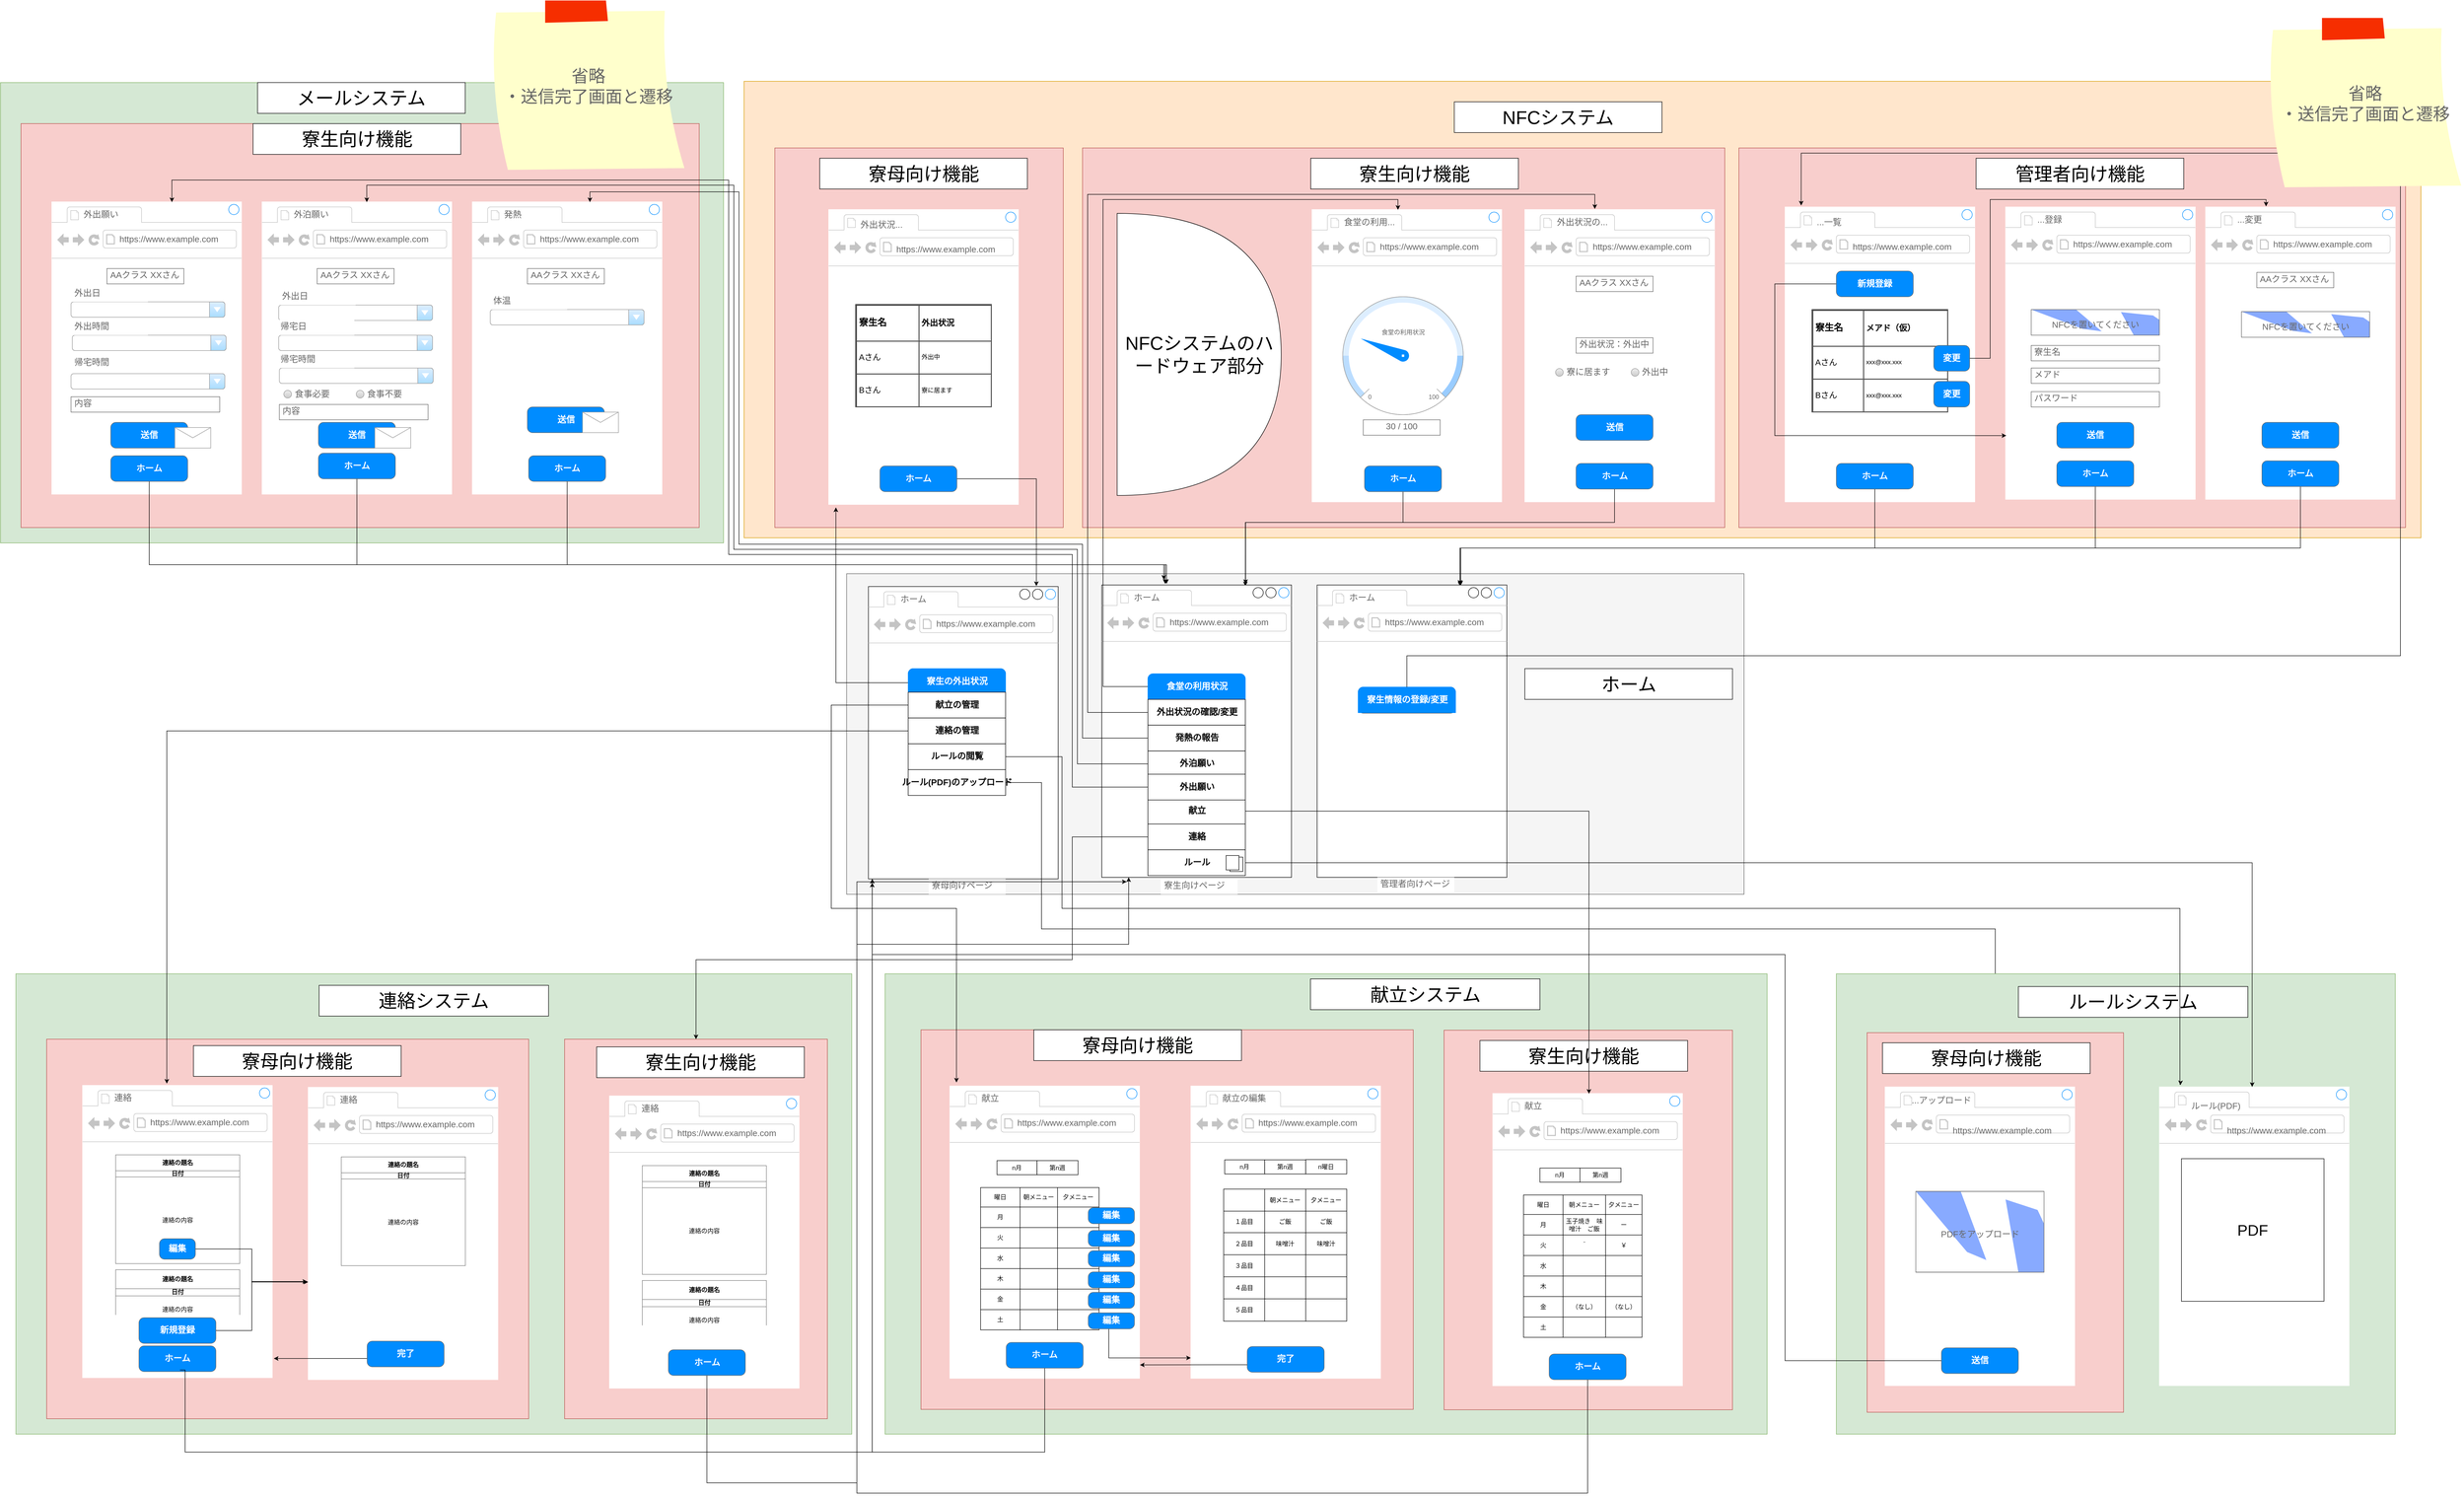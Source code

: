<mxfile version="15.8.7" type="device"><diagram id="piDafpqhtRUU5qUU-vj8" name="Page-1"><mxGraphModel dx="3327" dy="908" grid="1" gridSize="10" guides="1" tooltips="1" connect="1" arrows="1" fold="1" page="1" pageScale="1" pageWidth="827" pageHeight="1169" math="0" shadow="0"><root><mxCell id="0"/><mxCell id="1" parent="0"/><mxCell id="bT8vPt697ic7cXNKCKxH-7" value="" style="rounded=0;whiteSpace=wrap;html=1;fillColor=#d5e8d4;strokeColor=#82b366;" parent="1" vertex="1"><mxGeometry x="-1500" y="380" width="1410" height="897.5" as="geometry"/></mxCell><mxCell id="-x1UuvLMXdxaM1YpeEhT-6" value="" style="rounded=0;whiteSpace=wrap;html=1;fillColor=#f5f5f5;fontColor=#333333;strokeColor=#666666;" parent="1" vertex="1"><mxGeometry x="150" y="1337.5" width="1750" height="625" as="geometry"/></mxCell><mxCell id="bT8vPt697ic7cXNKCKxH-9" value="" style="rounded=0;whiteSpace=wrap;html=1;fillColor=#ffe6cc;strokeColor=#d79b00;" parent="1" vertex="1"><mxGeometry x="-50" y="377.5" width="3270" height="890" as="geometry"/></mxCell><mxCell id="ODXkSSUbs_As0RmxVN8k-131" value="" style="rounded=0;whiteSpace=wrap;html=1;fillColor=#f8cecc;strokeColor=#b85450;" parent="1" vertex="1"><mxGeometry x="10" y="507.5" width="562.5" height="740" as="geometry"/></mxCell><mxCell id="ODXkSSUbs_As0RmxVN8k-129" value="" style="rounded=0;whiteSpace=wrap;html=1;fillColor=#f8cecc;strokeColor=#b85450;" parent="1" vertex="1"><mxGeometry x="610" y="507.5" width="1252.5" height="740" as="geometry"/></mxCell><mxCell id="ODXkSSUbs_As0RmxVN8k-164" value="" style="rounded=0;whiteSpace=wrap;html=1;fillColor=#f8cecc;strokeColor=#b85450;" parent="1" vertex="1"><mxGeometry x="-1460" y="460" width="1322.5" height="787.5" as="geometry"/></mxCell><mxCell id="ODXkSSUbs_As0RmxVN8k-113" value="" style="rounded=0;whiteSpace=wrap;html=1;fillColor=#f8cecc;strokeColor=#b85450;" parent="1" vertex="1"><mxGeometry x="1890" y="507.5" width="1300" height="740" as="geometry"/></mxCell><mxCell id="8962rQQDY3VNNf6We3Pp-1" value="" style="strokeWidth=1;shadow=0;dashed=0;align=center;html=1;shape=mxgraph.mockup.containers.browserWindow;rSize=0;strokeColor2=#008cff;strokeColor3=#c4c4c4;mainText=,;recursiveResize=0;strokeColor=#FFFFFF;fontColor=#FFFFFF;container=0;" parent="1" vertex="1"><mxGeometry x="1057.5" y="627.5" width="370" height="570" as="geometry"/></mxCell><mxCell id="8962rQQDY3VNNf6We3Pp-2" value="食堂の利用..." style="strokeWidth=1;shadow=0;dashed=0;align=center;html=1;shape=mxgraph.mockup.containers.anchor;fontSize=17;fontColor=#666666;align=left;" parent="1" vertex="1"><mxGeometry x="1117.5" y="639.5" width="190" height="26" as="geometry"/></mxCell><mxCell id="8962rQQDY3VNNf6We3Pp-3" value="https://www.example.com" style="strokeWidth=1;shadow=0;dashed=0;align=center;html=1;shape=mxgraph.mockup.containers.anchor;rSize=0;fontSize=17;fontColor=#666666;align=left;" parent="1" vertex="1"><mxGeometry x="1187.5" y="687.5" width="250" height="26" as="geometry"/></mxCell><mxCell id="FkWG7kzIvEWCdHNLCSgB-4" value="" style="verticalLabelPosition=bottom;shadow=0;dashed=0;align=center;html=1;verticalAlign=top;strokeWidth=1;shape=mxgraph.mockup.graphics.gauge;fillColor=#ffffff;strokeColor=#999999;gaugePos=25;scaleColors=#bbddff,#ddeeff,#99ccff;gaugeLabels=,,;needleColor=#008cff;" parent="1" vertex="1"><mxGeometry x="1117.5" y="797.5" width="235" height="230" as="geometry"/></mxCell><mxCell id="FkWG7kzIvEWCdHNLCSgB-5" value="食堂の利用状況" style="strokeWidth=1;shadow=0;dashed=0;align=center;html=1;shape=mxgraph.mockup.graphics.anchor;fontColor=#666666;" parent="FkWG7kzIvEWCdHNLCSgB-4" vertex="1"><mxGeometry x="58.75" y="46" width="117.5" height="46" as="geometry"/></mxCell><mxCell id="FkWG7kzIvEWCdHNLCSgB-6" value="0" style="strokeWidth=1;shadow=0;dashed=0;align=center;html=1;shape=mxgraph.mockup.graphics.anchor;align=left;fontColor=#666666;" parent="FkWG7kzIvEWCdHNLCSgB-4" vertex="1"><mxGeometry x="47" y="172.5" width="117.5" height="46" as="geometry"/></mxCell><mxCell id="FkWG7kzIvEWCdHNLCSgB-7" value="100" style="strokeWidth=1;shadow=0;dashed=0;align=center;html=1;shape=mxgraph.mockup.graphics.anchor;align=right;fontColor=#666666;" parent="FkWG7kzIvEWCdHNLCSgB-4" vertex="1"><mxGeometry x="70.5" y="172.5" width="117.5" height="46" as="geometry"/></mxCell><mxCell id="FkWG7kzIvEWCdHNLCSgB-9" value="&lt;span style=&quot;white-space: pre&quot;&gt;&#9;&lt;/span&gt;30 / 100" style="strokeWidth=1;shadow=0;dashed=0;align=center;html=1;shape=mxgraph.mockup.text.textBox;fontColor=#666666;align=left;fontSize=17;spacingLeft=4;spacingTop=-3;strokeColor=#666666;mainText=" parent="1" vertex="1"><mxGeometry x="1157.5" y="1037.5" width="150" height="30" as="geometry"/></mxCell><mxCell id="FkWG7kzIvEWCdHNLCSgB-11" value="" style="strokeWidth=1;shadow=0;dashed=0;align=center;html=1;shape=mxgraph.mockup.containers.browserWindow;rSize=0;strokeColor2=#008cff;strokeColor3=#c4c4c4;mainText=,;recursiveResize=0;strokeColor=#FFFFFF;fontColor=#FFFFFF;container=0;" parent="1" vertex="1"><mxGeometry x="115" y="627.5" width="370" height="575" as="geometry"/></mxCell><mxCell id="FkWG7kzIvEWCdHNLCSgB-12" value="外出状況..." style="strokeWidth=1;shadow=0;dashed=0;align=center;html=1;shape=mxgraph.mockup.containers.anchor;fontSize=17;fontColor=#666666;align=left;" parent="1" vertex="1"><mxGeometry x="175" y="644.5" width="190" height="26" as="geometry"/></mxCell><mxCell id="FkWG7kzIvEWCdHNLCSgB-13" value="https://www.example.com" style="strokeWidth=1;shadow=0;dashed=0;align=center;html=1;shape=mxgraph.mockup.containers.anchor;rSize=0;fontSize=17;fontColor=#666666;align=left;" parent="1" vertex="1"><mxGeometry x="245" y="692.5" width="250" height="26" as="geometry"/></mxCell><mxCell id="FkWG7kzIvEWCdHNLCSgB-19" value="&lt;table cellpadding=&quot;4&quot; cellspacing=&quot;0&quot; border=&quot;1&quot; style=&quot;font-size: 1em ; width: 100% ; height: 100%&quot;&gt;&lt;tbody&gt;&lt;tr&gt;&lt;th&gt;&lt;font style=&quot;font-size: 18px&quot;&gt;寮生名&lt;/font&gt;&lt;/th&gt;&lt;th&gt;&lt;font size=&quot;3&quot;&gt;外出状況&lt;/font&gt;&lt;/th&gt;&lt;/tr&gt;&lt;tr&gt;&lt;td&gt;&lt;font size=&quot;3&quot;&gt;Aさん&lt;/font&gt;&lt;/td&gt;&lt;td&gt;外出中&lt;/td&gt;&lt;/tr&gt;&lt;tr&gt;&lt;td&gt;&lt;font size=&quot;3&quot;&gt;Bさん&lt;/font&gt;&lt;/td&gt;&lt;td&gt;寮に居ます&lt;/td&gt;&lt;/tr&gt;&lt;/tbody&gt;&lt;/table&gt; " style="verticalAlign=top;align=left;overflow=fill;fontSize=12;fontFamily=Helvetica;html=1;labelBackgroundColor=none;" parent="1" vertex="1"><mxGeometry x="167.5" y="812.5" width="265" height="200" as="geometry"/></mxCell><mxCell id="FkWG7kzIvEWCdHNLCSgB-28" value="" style="strokeWidth=1;shadow=0;dashed=0;align=center;html=1;shape=mxgraph.mockup.containers.browserWindow;rSize=0;strokeColor2=#008cff;strokeColor3=#c4c4c4;mainText=,;recursiveResize=0;strokeColor=#FFFFFF;fontColor=#FFFFFF;container=0;" parent="1" vertex="1"><mxGeometry x="-580" y="612.5" width="370" height="570" as="geometry"/></mxCell><mxCell id="FkWG7kzIvEWCdHNLCSgB-29" value="発熱" style="strokeWidth=1;shadow=0;dashed=0;align=center;html=1;shape=mxgraph.mockup.containers.anchor;fontSize=17;fontColor=#666666;align=left;" parent="1" vertex="1"><mxGeometry x="-520" y="624.5" width="190" height="26" as="geometry"/></mxCell><mxCell id="FkWG7kzIvEWCdHNLCSgB-30" value="https://www.example.com" style="strokeWidth=1;shadow=0;dashed=0;align=center;html=1;shape=mxgraph.mockup.containers.anchor;rSize=0;fontSize=17;fontColor=#666666;align=left;" parent="1" vertex="1"><mxGeometry x="-450" y="672.5" width="250" height="26" as="geometry"/></mxCell><mxCell id="FkWG7kzIvEWCdHNLCSgB-51" value="" style="strokeWidth=1;shadow=0;dashed=0;align=center;html=1;shape=mxgraph.mockup.forms.comboBox;strokeColor=#999999;fillColor=#ddeeff;align=left;fillColor2=#aaddff;mainText=;fontColor=#666666;fontSize=17;spacingLeft=3;labelBackgroundColor=none;" parent="1" vertex="1"><mxGeometry x="-545" y="822.5" width="300" height="30" as="geometry"/></mxCell><mxCell id="ODXkSSUbs_As0RmxVN8k-154" style="edgeStyle=orthogonalEdgeStyle;rounded=0;orthogonalLoop=1;jettySize=auto;html=1;fontColor=#FFFFFF;" parent="1" source="FkWG7kzIvEWCdHNLCSgB-60" edge="1"><mxGeometry relative="1" as="geometry"><mxPoint x="520" y="1361.5" as="targetPoint"/><Array as="points"><mxPoint x="520" y="1152.5"/><mxPoint x="520" y="1361.5"/></Array></mxGeometry></mxCell><mxCell id="FkWG7kzIvEWCdHNLCSgB-60" value="ホーム" style="strokeWidth=1;shadow=0;dashed=0;align=center;html=1;shape=mxgraph.mockup.buttons.button;strokeColor=#666666;fontColor=#ffffff;mainText=;buttonStyle=round;fontSize=17;fontStyle=1;fillColor=#008cff;whiteSpace=wrap;labelBackgroundColor=none;" parent="1" vertex="1"><mxGeometry x="215" y="1127.5" width="150" height="50" as="geometry"/></mxCell><mxCell id="ODXkSSUbs_As0RmxVN8k-152" style="edgeStyle=orthogonalEdgeStyle;rounded=0;orthogonalLoop=1;jettySize=auto;html=1;entryX=0.757;entryY=0.004;entryDx=0;entryDy=0;entryPerimeter=0;fontColor=#FFFFFF;" parent="1" source="FkWG7kzIvEWCdHNLCSgB-61" target="-x1UuvLMXdxaM1YpeEhT-1" edge="1"><mxGeometry relative="1" as="geometry"><Array as="points"><mxPoint x="1235" y="1237.5"/><mxPoint x="928" y="1237.5"/></Array></mxGeometry></mxCell><mxCell id="FkWG7kzIvEWCdHNLCSgB-61" value="ホーム" style="strokeWidth=1;shadow=0;dashed=0;align=center;html=1;shape=mxgraph.mockup.buttons.button;strokeColor=#666666;fontColor=#ffffff;mainText=;buttonStyle=round;fontSize=17;fontStyle=1;fillColor=#008cff;whiteSpace=wrap;labelBackgroundColor=none;" parent="1" vertex="1"><mxGeometry x="1160" y="1127.5" width="150" height="50" as="geometry"/></mxCell><mxCell id="FkWG7kzIvEWCdHNLCSgB-62" value="送信" style="strokeWidth=1;shadow=0;dashed=0;align=center;html=1;shape=mxgraph.mockup.buttons.button;strokeColor=#666666;fontColor=#ffffff;mainText=;buttonStyle=round;fontSize=17;fontStyle=1;fillColor=#008cff;whiteSpace=wrap;labelBackgroundColor=none;" parent="1" vertex="1"><mxGeometry x="-472.5" y="1012.5" width="150" height="50" as="geometry"/></mxCell><mxCell id="FkWG7kzIvEWCdHNLCSgB-63" value="AAクラス XXさん" style="strokeWidth=1;shadow=0;dashed=0;align=center;html=1;shape=mxgraph.mockup.text.textBox;fontColor=#666666;align=left;fontSize=17;spacingLeft=4;spacingTop=-3;strokeColor=#666666;mainText=" parent="1" vertex="1"><mxGeometry x="-472.5" y="742.5" width="150" height="30" as="geometry"/></mxCell><mxCell id="FkWG7kzIvEWCdHNLCSgB-65" value="" style="strokeWidth=1;shadow=0;dashed=0;align=center;html=1;shape=mxgraph.mockup.containers.browserWindow;rSize=0;strokeColor2=#008cff;strokeColor3=#c4c4c4;mainText=,;recursiveResize=0;strokeColor=#FFFFFF;fontColor=#FFFFFF;container=0;" parent="1" vertex="1"><mxGeometry x="-990" y="612.5" width="370" height="570" as="geometry"/></mxCell><mxCell id="FkWG7kzIvEWCdHNLCSgB-66" value="外泊願い" style="strokeWidth=1;shadow=0;dashed=0;align=center;html=1;shape=mxgraph.mockup.containers.anchor;fontSize=17;fontColor=#666666;align=left;" parent="1" vertex="1"><mxGeometry x="-930" y="624.5" width="190" height="26" as="geometry"/></mxCell><mxCell id="FkWG7kzIvEWCdHNLCSgB-67" value="https://www.example.com" style="strokeWidth=1;shadow=0;dashed=0;align=center;html=1;shape=mxgraph.mockup.containers.anchor;rSize=0;fontSize=17;fontColor=#666666;align=left;" parent="1" vertex="1"><mxGeometry x="-860" y="672.5" width="250" height="26" as="geometry"/></mxCell><mxCell id="FkWG7kzIvEWCdHNLCSgB-68" value="" style="strokeWidth=1;shadow=0;dashed=0;align=center;html=1;shape=mxgraph.mockup.forms.comboBox;strokeColor=#999999;fillColor=#ddeeff;align=left;fillColor2=#aaddff;mainText=;fontColor=#666666;fontSize=17;spacingLeft=3;labelBackgroundColor=none;" parent="1" vertex="1"><mxGeometry x="-957.5" y="872.5" width="300" height="30" as="geometry"/></mxCell><mxCell id="FkWG7kzIvEWCdHNLCSgB-69" value="送信" style="strokeWidth=1;shadow=0;dashed=0;align=center;html=1;shape=mxgraph.mockup.buttons.button;strokeColor=#666666;fontColor=#ffffff;mainText=;buttonStyle=round;fontSize=17;fontStyle=1;fillColor=#008cff;whiteSpace=wrap;labelBackgroundColor=none;" parent="1" vertex="1"><mxGeometry x="-880" y="1042.5" width="150" height="50" as="geometry"/></mxCell><mxCell id="FkWG7kzIvEWCdHNLCSgB-70" value="AAクラス XXさん" style="strokeWidth=1;shadow=0;dashed=0;align=center;html=1;shape=mxgraph.mockup.text.textBox;fontColor=#666666;align=left;fontSize=17;spacingLeft=4;spacingTop=-3;strokeColor=#666666;mainText=" parent="1" vertex="1"><mxGeometry x="-882.5" y="742.5" width="150" height="30" as="geometry"/></mxCell><mxCell id="FkWG7kzIvEWCdHNLCSgB-83" value="" style="strokeWidth=1;shadow=0;dashed=0;align=center;html=1;shape=mxgraph.mockup.forms.comboBox;strokeColor=#999999;fillColor=#ddeeff;align=left;fillColor2=#aaddff;mainText=;fontColor=#666666;fontSize=17;spacingLeft=3;labelBackgroundColor=none;" parent="1" vertex="1"><mxGeometry x="-956.25" y="936.5" width="300" height="30" as="geometry"/></mxCell><mxCell id="FkWG7kzIvEWCdHNLCSgB-84" value="内容" style="strokeWidth=1;shadow=0;dashed=0;align=center;html=1;shape=mxgraph.mockup.text.textBox;fontColor=#666666;align=left;fontSize=17;spacingLeft=4;spacingTop=-3;strokeColor=#666666;mainText=" parent="1" vertex="1"><mxGeometry x="-956.25" y="1007.5" width="290" height="30" as="geometry"/></mxCell><mxCell id="FkWG7kzIvEWCdHNLCSgB-86" value="食事必要" style="shape=ellipse;fillColor=#eeeeee;strokeColor=#999999;gradientColor=#cccccc;html=1;align=left;spacingLeft=4;fontSize=17;fontColor=#666666;labelPosition=right;shadow=0;labelBackgroundColor=none;" parent="1" vertex="1"><mxGeometry x="-947.5" y="980" width="15" height="15" as="geometry"/></mxCell><mxCell id="FkWG7kzIvEWCdHNLCSgB-87" value="食事不要" style="shape=ellipse;fillColor=#eeeeee;strokeColor=#999999;gradientColor=#cccccc;html=1;align=left;spacingLeft=4;fontSize=17;fontColor=#666666;labelPosition=right;shadow=0;labelBackgroundColor=none;" parent="1" vertex="1"><mxGeometry x="-806.25" y="980" width="15" height="15" as="geometry"/></mxCell><mxCell id="FkWG7kzIvEWCdHNLCSgB-103" value="" style="strokeWidth=1;shadow=0;dashed=0;align=center;html=1;shape=mxgraph.mockup.containers.browserWindow;rSize=0;strokeColor2=#008cff;strokeColor3=#c4c4c4;mainText=,;recursiveResize=0;strokeColor=#FFFFFF;fontColor=#FFFFFF;container=0;" parent="1" vertex="1"><mxGeometry x="-1400" y="612.5" width="370" height="570" as="geometry"/></mxCell><mxCell id="FkWG7kzIvEWCdHNLCSgB-104" value="外出願い" style="strokeWidth=1;shadow=0;dashed=0;align=center;html=1;shape=mxgraph.mockup.containers.anchor;fontSize=17;fontColor=#666666;align=left;" parent="1" vertex="1"><mxGeometry x="-1340" y="624.5" width="190" height="26" as="geometry"/></mxCell><mxCell id="FkWG7kzIvEWCdHNLCSgB-105" value="https://www.example.com" style="strokeWidth=1;shadow=0;dashed=0;align=center;html=1;shape=mxgraph.mockup.containers.anchor;rSize=0;fontSize=17;fontColor=#666666;align=left;" parent="1" vertex="1"><mxGeometry x="-1270" y="672.5" width="250" height="26" as="geometry"/></mxCell><mxCell id="FkWG7kzIvEWCdHNLCSgB-106" value="" style="strokeWidth=1;shadow=0;dashed=0;align=center;html=1;shape=mxgraph.mockup.forms.comboBox;strokeColor=#999999;fillColor=#ddeeff;align=left;fillColor2=#aaddff;mainText=;fontColor=#666666;fontSize=17;spacingLeft=3;labelBackgroundColor=none;" parent="1" vertex="1"><mxGeometry x="-1360" y="872.5" width="300" height="30" as="geometry"/></mxCell><mxCell id="FkWG7kzIvEWCdHNLCSgB-107" value="送信" style="strokeWidth=1;shadow=0;dashed=0;align=center;html=1;shape=mxgraph.mockup.buttons.button;strokeColor=#666666;fontColor=#ffffff;mainText=;buttonStyle=round;fontSize=17;fontStyle=1;fillColor=#008cff;whiteSpace=wrap;labelBackgroundColor=none;" parent="1" vertex="1"><mxGeometry x="-1285" y="1042.5" width="150" height="50" as="geometry"/></mxCell><mxCell id="FkWG7kzIvEWCdHNLCSgB-108" value="AAクラス XXさん" style="strokeWidth=1;shadow=0;dashed=0;align=center;html=1;shape=mxgraph.mockup.text.textBox;fontColor=#666666;align=left;fontSize=17;spacingLeft=4;spacingTop=-3;strokeColor=#666666;mainText=" parent="1" vertex="1"><mxGeometry x="-1292.5" y="742.5" width="150" height="30" as="geometry"/></mxCell><mxCell id="FkWG7kzIvEWCdHNLCSgB-109" value="" style="strokeWidth=1;shadow=0;dashed=0;align=center;html=1;shape=mxgraph.mockup.forms.comboBox;strokeColor=#999999;fillColor=#ddeeff;align=left;fillColor2=#aaddff;mainText=;fontColor=#666666;fontSize=17;spacingLeft=3;labelBackgroundColor=none;" parent="1" vertex="1"><mxGeometry x="-1362.5" y="947.5" width="300" height="30" as="geometry"/></mxCell><mxCell id="FkWG7kzIvEWCdHNLCSgB-110" value="内容" style="strokeWidth=1;shadow=0;dashed=0;align=center;html=1;shape=mxgraph.mockup.text.textBox;fontColor=#666666;align=left;fontSize=17;spacingLeft=4;spacingTop=-3;strokeColor=#666666;mainText=" parent="1" vertex="1"><mxGeometry x="-1362.5" y="992.5" width="290" height="30" as="geometry"/></mxCell><mxCell id="FkWG7kzIvEWCdHNLCSgB-115" value="" style="verticalLabelPosition=bottom;shadow=0;dashed=0;align=center;html=1;verticalAlign=top;strokeWidth=1;shape=mxgraph.mockup.misc.mail2;strokeColor=#999999;labelBackgroundColor=none;fontSize=24;" parent="1" vertex="1"><mxGeometry x="-365" y="1022.5" width="70" height="40" as="geometry"/></mxCell><mxCell id="FkWG7kzIvEWCdHNLCSgB-116" value="" style="verticalLabelPosition=bottom;shadow=0;dashed=0;align=center;html=1;verticalAlign=top;strokeWidth=1;shape=mxgraph.mockup.misc.mail2;strokeColor=#999999;labelBackgroundColor=none;fontSize=24;" parent="1" vertex="1"><mxGeometry x="-770" y="1052.5" width="70" height="40" as="geometry"/></mxCell><mxCell id="FkWG7kzIvEWCdHNLCSgB-117" value="" style="verticalLabelPosition=bottom;shadow=0;dashed=0;align=center;html=1;verticalAlign=top;strokeWidth=1;shape=mxgraph.mockup.misc.mail2;strokeColor=#999999;labelBackgroundColor=none;fontSize=24;" parent="1" vertex="1"><mxGeometry x="-1160" y="1052.5" width="70" height="40" as="geometry"/></mxCell><mxCell id="bT8vPt697ic7cXNKCKxH-8" value="&lt;font style=&quot;font-size: 36px&quot;&gt;メールシステム&lt;/font&gt;" style="rounded=0;whiteSpace=wrap;html=1;" parent="1" vertex="1"><mxGeometry x="-998.75" y="380" width="405" height="60" as="geometry"/></mxCell><mxCell id="bT8vPt697ic7cXNKCKxH-10" value="&lt;font style=&quot;font-size: 36px&quot;&gt;NFCシステム&lt;/font&gt;" style="rounded=0;whiteSpace=wrap;html=1;" parent="1" vertex="1"><mxGeometry x="1335" y="417.5" width="405" height="60" as="geometry"/></mxCell><mxCell id="bT8vPt697ic7cXNKCKxH-12" value="NFCシステムのハードウェア部分" style="shape=or;whiteSpace=wrap;html=1;fontSize=36;" parent="1" vertex="1"><mxGeometry x="677.5" y="635" width="320" height="550" as="geometry"/></mxCell><mxCell id="-x1UuvLMXdxaM1YpeEhT-1" value="" style="strokeWidth=1;shadow=0;dashed=0;align=center;html=1;shape=mxgraph.mockup.containers.browserWindow;rSize=0;strokeColor2=#008cff;strokeColor3=#c4c4c4;mainText=,;recursiveResize=0;container=0;" parent="1" vertex="1"><mxGeometry x="647.5" y="1359.5" width="370" height="570" as="geometry"/></mxCell><mxCell id="-x1UuvLMXdxaM1YpeEhT-2" value="ホーム" style="strokeWidth=1;shadow=0;dashed=0;align=center;html=1;shape=mxgraph.mockup.containers.anchor;fontSize=17;fontColor=#666666;align=left;" parent="1" vertex="1"><mxGeometry x="707.5" y="1371.5" width="190" height="26" as="geometry"/></mxCell><mxCell id="-x1UuvLMXdxaM1YpeEhT-3" value="https://www.example.com" style="strokeWidth=1;shadow=0;dashed=0;align=center;html=1;shape=mxgraph.mockup.containers.anchor;rSize=0;fontSize=17;fontColor=#666666;align=left;" parent="1" vertex="1"><mxGeometry x="777.5" y="1419.5" width="250" height="26" as="geometry"/></mxCell><mxCell id="iqK1jDgiVq-cDJksy6Fc-21" style="edgeStyle=orthogonalEdgeStyle;rounded=0;orthogonalLoop=1;jettySize=auto;html=1;entryX=0.334;entryY=-0.004;entryDx=0;entryDy=0;entryPerimeter=0;" parent="1" source="-x1UuvLMXdxaM1YpeEhT-5" target="-x1UuvLMXdxaM1YpeEhT-1" edge="1"><mxGeometry relative="1" as="geometry"><Array as="points"><mxPoint x="-395" y="1320"/><mxPoint x="771" y="1320"/></Array></mxGeometry></mxCell><mxCell id="-x1UuvLMXdxaM1YpeEhT-5" value="ホーム" style="strokeWidth=1;shadow=0;dashed=0;align=center;html=1;shape=mxgraph.mockup.buttons.button;strokeColor=#666666;fontColor=#ffffff;mainText=;buttonStyle=round;fontSize=17;fontStyle=1;fillColor=#008cff;whiteSpace=wrap;labelBackgroundColor=none;" parent="1" vertex="1"><mxGeometry x="-470" y="1107.5" width="150" height="50" as="geometry"/></mxCell><mxCell id="-x1UuvLMXdxaM1YpeEhT-14" value="&lt;span style=&quot;font-size: 36px&quot;&gt;ホーム&lt;/span&gt;" style="rounded=0;whiteSpace=wrap;html=1;" parent="1" vertex="1"><mxGeometry x="1472.5" y="1522.5" width="405" height="60" as="geometry"/></mxCell><mxCell id="ODXkSSUbs_As0RmxVN8k-1" value="" style="strokeWidth=1;shadow=0;dashed=0;align=center;html=1;shape=mxgraph.mockup.containers.browserWindow;rSize=0;strokeColor2=#008cff;strokeColor3=#c4c4c4;mainText=,;recursiveResize=0;strokeColor=#FFFFFF;fontColor=#FFFFFF;container=0;" parent="1" vertex="1"><mxGeometry x="1472.5" y="627.5" width="370" height="570" as="geometry"/></mxCell><mxCell id="ODXkSSUbs_As0RmxVN8k-2" value="外出状況の..." style="strokeWidth=1;shadow=0;dashed=0;align=center;html=1;shape=mxgraph.mockup.containers.anchor;fontSize=17;fontColor=#666666;align=left;" parent="1" vertex="1"><mxGeometry x="1532.5" y="639.5" width="190" height="26" as="geometry"/></mxCell><mxCell id="ODXkSSUbs_As0RmxVN8k-3" value="https://www.example.com" style="strokeWidth=1;shadow=0;dashed=0;align=center;html=1;shape=mxgraph.mockup.containers.anchor;rSize=0;fontSize=17;fontColor=#666666;align=left;" parent="1" vertex="1"><mxGeometry x="1602.5" y="687.5" width="250" height="26" as="geometry"/></mxCell><mxCell id="ODXkSSUbs_As0RmxVN8k-153" style="edgeStyle=orthogonalEdgeStyle;rounded=0;orthogonalLoop=1;jettySize=auto;html=1;fontColor=#FFFFFF;" parent="1" source="ODXkSSUbs_As0RmxVN8k-5" edge="1"><mxGeometry relative="1" as="geometry"><mxPoint x="928" y="1357.5" as="targetPoint"/><Array as="points"><mxPoint x="1648" y="1237.5"/><mxPoint x="928" y="1237.5"/></Array></mxGeometry></mxCell><mxCell id="ODXkSSUbs_As0RmxVN8k-5" value="ホーム" style="strokeWidth=1;shadow=0;dashed=0;align=center;html=1;shape=mxgraph.mockup.buttons.button;strokeColor=#666666;fontColor=#ffffff;mainText=;buttonStyle=round;fontSize=17;fontStyle=1;fillColor=#008cff;whiteSpace=wrap;labelBackgroundColor=none;" parent="1" vertex="1"><mxGeometry x="1572.5" y="1122.5" width="150" height="50" as="geometry"/></mxCell><mxCell id="ODXkSSUbs_As0RmxVN8k-8" value="外出状況：外出中" style="strokeWidth=1;shadow=0;dashed=0;align=center;html=1;shape=mxgraph.mockup.text.textBox;fontColor=#666666;align=left;fontSize=17;spacingLeft=4;spacingTop=-3;strokeColor=#666666;mainText=" parent="1" vertex="1"><mxGeometry x="1572.5" y="877.5" width="150" height="30" as="geometry"/></mxCell><mxCell id="ODXkSSUbs_As0RmxVN8k-9" value="寮に居ます&lt;span style=&quot;white-space: pre&quot;&gt;&#9;&lt;/span&gt;" style="shape=ellipse;fillColor=#eeeeee;strokeColor=#999999;gradientColor=#cccccc;html=1;align=left;spacingLeft=4;fontSize=17;fontColor=#666666;labelPosition=right;shadow=0;" parent="1" vertex="1"><mxGeometry x="1532.5" y="937.5" width="15" height="15" as="geometry"/></mxCell><mxCell id="ODXkSSUbs_As0RmxVN8k-10" value="外出中" style="shape=ellipse;fillColor=#eeeeee;strokeColor=#999999;gradientColor=#cccccc;html=1;align=left;spacingLeft=4;fontSize=17;fontColor=#666666;labelPosition=right;shadow=0;" parent="1" vertex="1"><mxGeometry x="1680" y="937.5" width="15" height="15" as="geometry"/></mxCell><mxCell id="ODXkSSUbs_As0RmxVN8k-12" value="送信" style="strokeWidth=1;shadow=0;dashed=0;align=center;html=1;shape=mxgraph.mockup.buttons.button;strokeColor=#666666;fontColor=#ffffff;mainText=;buttonStyle=round;fontSize=17;fontStyle=1;fillColor=#008cff;whiteSpace=wrap;labelBackgroundColor=none;" parent="1" vertex="1"><mxGeometry x="1572.5" y="1027.5" width="150" height="50" as="geometry"/></mxCell><mxCell id="ODXkSSUbs_As0RmxVN8k-20" value="寮生向けページ" style="strokeWidth=1;shadow=0;dashed=0;align=center;html=1;shape=mxgraph.mockup.text.textBox;fontColor=#666666;align=left;fontSize=17;spacingLeft=4;spacingTop=-3;strokeColor=none;mainText=" parent="1" vertex="1"><mxGeometry x="762.5" y="1932.5" width="150" height="30" as="geometry"/></mxCell><mxCell id="ODXkSSUbs_As0RmxVN8k-21" value="" style="strokeWidth=1;shadow=0;dashed=0;align=center;html=1;shape=mxgraph.mockup.containers.browserWindow;rSize=0;strokeColor2=#008cff;strokeColor3=#c4c4c4;mainText=,;recursiveResize=0;container=0;" parent="1" vertex="1"><mxGeometry x="192.5" y="1362.5" width="370" height="570" as="geometry"/></mxCell><mxCell id="ODXkSSUbs_As0RmxVN8k-135" style="edgeStyle=orthogonalEdgeStyle;rounded=0;orthogonalLoop=1;jettySize=auto;html=1;entryX=0.038;entryY=1.01;entryDx=0;entryDy=0;fontColor=#FFFFFF;exitX=0.009;exitY=0.643;exitDx=0;exitDy=0;exitPerimeter=0;entryPerimeter=0;" parent="1" source="ODXkSSUbs_As0RmxVN8k-43" target="FkWG7kzIvEWCdHNLCSgB-11" edge="1"><mxGeometry relative="1" as="geometry"><Array as="points"><mxPoint x="272" y="1550"/><mxPoint x="129" y="1550"/></Array></mxGeometry></mxCell><mxCell id="ODXkSSUbs_As0RmxVN8k-22" value="ホーム" style="strokeWidth=1;shadow=0;dashed=0;align=center;html=1;shape=mxgraph.mockup.containers.anchor;fontSize=17;fontColor=#666666;align=left;" parent="1" vertex="1"><mxGeometry x="252.5" y="1374.5" width="190" height="26" as="geometry"/></mxCell><mxCell id="ODXkSSUbs_As0RmxVN8k-23" value="https://www.example.com" style="strokeWidth=1;shadow=0;dashed=0;align=center;html=1;shape=mxgraph.mockup.containers.anchor;rSize=0;fontSize=17;fontColor=#666666;align=left;" parent="1" vertex="1"><mxGeometry x="322.5" y="1422.5" width="250" height="26" as="geometry"/></mxCell><mxCell id="ODXkSSUbs_As0RmxVN8k-30" value="寮母向けページ" style="strokeWidth=1;shadow=0;dashed=0;align=center;html=1;shape=mxgraph.mockup.text.textBox;fontColor=#666666;align=left;fontSize=17;spacingLeft=4;spacingTop=-3;strokeColor=none;mainText=" parent="1" vertex="1"><mxGeometry x="310" y="1932.5" width="150" height="30" as="geometry"/></mxCell><mxCell id="iqK1jDgiVq-cDJksy6Fc-22" style="edgeStyle=orthogonalEdgeStyle;rounded=0;orthogonalLoop=1;jettySize=auto;html=1;entryX=0.327;entryY=-0.018;entryDx=0;entryDy=0;entryPerimeter=0;" parent="1" source="ODXkSSUbs_As0RmxVN8k-33" target="-x1UuvLMXdxaM1YpeEhT-1" edge="1"><mxGeometry relative="1" as="geometry"><Array as="points"><mxPoint x="-805" y="1320"/><mxPoint x="769" y="1320"/></Array></mxGeometry></mxCell><mxCell id="ODXkSSUbs_As0RmxVN8k-33" value="ホーム" style="strokeWidth=1;shadow=0;dashed=0;align=center;html=1;shape=mxgraph.mockup.buttons.button;strokeColor=#666666;fontColor=#ffffff;mainText=;buttonStyle=round;fontSize=17;fontStyle=1;fillColor=#008cff;whiteSpace=wrap;labelBackgroundColor=none;" parent="1" vertex="1"><mxGeometry x="-880" y="1102.5" width="150" height="50" as="geometry"/></mxCell><mxCell id="iqK1jDgiVq-cDJksy6Fc-23" style="edgeStyle=orthogonalEdgeStyle;rounded=0;orthogonalLoop=1;jettySize=auto;html=1;entryX=0.341;entryY=-0.004;entryDx=0;entryDy=0;entryPerimeter=0;" parent="1" source="ODXkSSUbs_As0RmxVN8k-35" target="-x1UuvLMXdxaM1YpeEhT-1" edge="1"><mxGeometry relative="1" as="geometry"><Array as="points"><mxPoint x="-1210" y="1320"/><mxPoint x="774" y="1320"/></Array></mxGeometry></mxCell><mxCell id="ODXkSSUbs_As0RmxVN8k-35" value="ホーム" style="strokeWidth=1;shadow=0;dashed=0;align=center;html=1;shape=mxgraph.mockup.buttons.button;strokeColor=#666666;fontColor=#ffffff;mainText=;buttonStyle=round;fontSize=17;fontStyle=1;fillColor=#008cff;whiteSpace=wrap;labelBackgroundColor=none;" parent="1" vertex="1"><mxGeometry x="-1285" y="1107.5" width="150" height="50" as="geometry"/></mxCell><mxCell id="ODXkSSUbs_As0RmxVN8k-40" value="" style="strokeWidth=1;shadow=0;dashed=0;align=center;html=1;shape=mxgraph.mockup.rrect;rSize=10;strokeColor=#666666;" parent="1" vertex="1"><mxGeometry x="270" y="1522.5" width="190" height="46" as="geometry"/></mxCell><mxCell id="ODXkSSUbs_As0RmxVN8k-43" value="寮生の外出状況" style="strokeWidth=1;shadow=0;dashed=0;align=center;html=1;shape=mxgraph.mockup.topButton;rSize=10;fontSize=17;fontColor=#ffffff;fontStyle=1;fillColor=#008cff;strokeColor=#008cff;resizeWidth=1;" parent="ODXkSSUbs_As0RmxVN8k-40" vertex="1"><mxGeometry width="190" height="50" relative="1" as="geometry"/></mxCell><mxCell id="ODXkSSUbs_As0RmxVN8k-67" value="" style="strokeWidth=1;shadow=0;dashed=0;align=center;html=1;shape=mxgraph.mockup.containers.browserWindow;rSize=0;strokeColor2=#008cff;strokeColor3=#c4c4c4;mainText=,;recursiveResize=0;strokeColor=#FFFFFF;fontColor=#FFFFFF;container=0;" parent="1" vertex="1"><mxGeometry x="2800" y="622.5" width="370" height="570" as="geometry"/></mxCell><mxCell id="ODXkSSUbs_As0RmxVN8k-68" value="...変更" style="strokeWidth=1;shadow=0;dashed=0;align=center;html=1;shape=mxgraph.mockup.containers.anchor;fontSize=17;fontColor=#666666;align=left;" parent="1" vertex="1"><mxGeometry x="2860" y="634.5" width="190" height="26" as="geometry"/></mxCell><mxCell id="ODXkSSUbs_As0RmxVN8k-69" value="https://www.example.com" style="strokeWidth=1;shadow=0;dashed=0;align=center;html=1;shape=mxgraph.mockup.containers.anchor;rSize=0;fontSize=17;fontColor=#666666;align=left;" parent="1" vertex="1"><mxGeometry x="2930" y="682.5" width="250" height="26" as="geometry"/></mxCell><mxCell id="ODXkSSUbs_As0RmxVN8k-151" style="edgeStyle=orthogonalEdgeStyle;rounded=0;orthogonalLoop=1;jettySize=auto;html=1;entryX=0.753;entryY=-0.001;entryDx=0;entryDy=0;entryPerimeter=0;fontColor=#FFFFFF;" parent="1" source="ODXkSSUbs_As0RmxVN8k-70" target="ODXkSSUbs_As0RmxVN8k-116" edge="1"><mxGeometry relative="1" as="geometry"><Array as="points"><mxPoint x="2985" y="1287.5"/><mxPoint x="1346" y="1287.5"/></Array></mxGeometry></mxCell><mxCell id="ODXkSSUbs_As0RmxVN8k-70" value="ホーム" style="strokeWidth=1;shadow=0;dashed=0;align=center;html=1;shape=mxgraph.mockup.buttons.button;strokeColor=#666666;fontColor=#ffffff;mainText=;buttonStyle=round;fontSize=17;fontStyle=1;fillColor=#008cff;whiteSpace=wrap;labelBackgroundColor=none;" parent="1" vertex="1"><mxGeometry x="2910" y="1117.5" width="150" height="50" as="geometry"/></mxCell><mxCell id="ODXkSSUbs_As0RmxVN8k-75" value="送信" style="strokeWidth=1;shadow=0;dashed=0;align=center;html=1;shape=mxgraph.mockup.buttons.button;strokeColor=#666666;fontColor=#ffffff;mainText=;buttonStyle=round;fontSize=17;fontStyle=1;fillColor=#008cff;whiteSpace=wrap;labelBackgroundColor=none;" parent="1" vertex="1"><mxGeometry x="2910" y="1042.5" width="150" height="50" as="geometry"/></mxCell><mxCell id="ODXkSSUbs_As0RmxVN8k-88" value="AAクラス XXさん" style="strokeWidth=1;shadow=0;dashed=0;align=center;html=1;shape=mxgraph.mockup.text.textBox;fontColor=#666666;align=left;fontSize=17;spacingLeft=4;spacingTop=-3;strokeColor=#666666;mainText=" parent="1" vertex="1"><mxGeometry x="1572.5" y="757.5" width="150" height="30" as="geometry"/></mxCell><mxCell id="ODXkSSUbs_As0RmxVN8k-89" value="AAクラス XXさん" style="strokeWidth=1;shadow=0;dashed=0;align=center;html=1;shape=mxgraph.mockup.text.textBox;fontColor=#666666;align=left;fontSize=17;spacingLeft=4;spacingTop=-3;strokeColor=#666666;mainText=;fillColor=default;" parent="1" vertex="1"><mxGeometry x="2900" y="750" width="150" height="30" as="geometry"/></mxCell><mxCell id="ODXkSSUbs_As0RmxVN8k-91" value="&lt;span style=&quot;font-size: 17px ; text-align: left&quot;&gt;NFCを置いてください&lt;/span&gt;" style="strokeWidth=1;shadow=0;dashed=0;align=center;html=1;shape=mxgraph.mockup.text.captcha;fontColor=#666666;fontSize=25;strokeColor=#666666;mainText=;fillColor=default;gradientColor=none;" parent="1" vertex="1"><mxGeometry x="2870" y="826.5" width="250" height="50" as="geometry"/></mxCell><mxCell id="ODXkSSUbs_As0RmxVN8k-93" value="" style="strokeWidth=1;shadow=0;dashed=0;align=center;html=1;shape=mxgraph.mockup.containers.browserWindow;rSize=0;strokeColor2=#008cff;strokeColor3=#c4c4c4;mainText=,;recursiveResize=0;strokeColor=#FFFFFF;fontColor=#FFFFFF;container=0;" parent="1" vertex="1"><mxGeometry x="2410" y="622.5" width="370" height="570" as="geometry"/></mxCell><mxCell id="ODXkSSUbs_As0RmxVN8k-94" value="...登録" style="strokeWidth=1;shadow=0;dashed=0;align=center;html=1;shape=mxgraph.mockup.containers.anchor;fontSize=17;fontColor=#666666;align=left;" parent="1" vertex="1"><mxGeometry x="2470" y="634.5" width="190" height="26" as="geometry"/></mxCell><mxCell id="ODXkSSUbs_As0RmxVN8k-95" value="https://www.example.com" style="strokeWidth=1;shadow=0;dashed=0;align=center;html=1;shape=mxgraph.mockup.containers.anchor;rSize=0;fontSize=17;fontColor=#666666;align=left;" parent="1" vertex="1"><mxGeometry x="2540" y="682.5" width="250" height="26" as="geometry"/></mxCell><mxCell id="ODXkSSUbs_As0RmxVN8k-148" style="edgeStyle=orthogonalEdgeStyle;rounded=0;orthogonalLoop=1;jettySize=auto;html=1;entryX=0.757;entryY=0.001;entryDx=0;entryDy=0;entryPerimeter=0;fontColor=#FFFFFF;" parent="1" source="ODXkSSUbs_As0RmxVN8k-96" target="ODXkSSUbs_As0RmxVN8k-116" edge="1"><mxGeometry relative="1" as="geometry"><Array as="points"><mxPoint x="2585" y="1287.5"/><mxPoint x="1348" y="1287.5"/></Array></mxGeometry></mxCell><mxCell id="ODXkSSUbs_As0RmxVN8k-96" value="ホーム" style="strokeWidth=1;shadow=0;dashed=0;align=center;html=1;shape=mxgraph.mockup.buttons.button;strokeColor=#666666;fontColor=#ffffff;mainText=;buttonStyle=round;fontSize=17;fontStyle=1;fillColor=#008cff;whiteSpace=wrap;labelBackgroundColor=none;" parent="1" vertex="1"><mxGeometry x="2510" y="1117.5" width="150" height="50" as="geometry"/></mxCell><mxCell id="ODXkSSUbs_As0RmxVN8k-97" value="送信" style="strokeWidth=1;shadow=0;dashed=0;align=center;html=1;shape=mxgraph.mockup.buttons.button;strokeColor=#666666;fontColor=#ffffff;mainText=;buttonStyle=round;fontSize=17;fontStyle=1;fillColor=#008cff;whiteSpace=wrap;labelBackgroundColor=none;" parent="1" vertex="1"><mxGeometry x="2510" y="1042.5" width="150" height="50" as="geometry"/></mxCell><mxCell id="ODXkSSUbs_As0RmxVN8k-99" value="メアド" style="strokeWidth=1;shadow=0;dashed=0;align=center;html=1;shape=mxgraph.mockup.text.textBox;fontColor=#666666;align=left;fontSize=17;spacingLeft=4;spacingTop=-3;strokeColor=#666666;mainText=;fillColor=default;" parent="1" vertex="1"><mxGeometry x="2460" y="936.5" width="250" height="30" as="geometry"/></mxCell><mxCell id="ODXkSSUbs_As0RmxVN8k-100" value="&lt;span style=&quot;font-size: 17px ; text-align: left&quot;&gt;NFCを置いてください&lt;/span&gt;" style="strokeWidth=1;shadow=0;dashed=0;align=center;html=1;shape=mxgraph.mockup.text.captcha;fontColor=#666666;fontSize=25;strokeColor=#666666;mainText=;fillColor=default;gradientColor=none;" parent="1" vertex="1"><mxGeometry x="2460" y="822.5" width="250" height="50" as="geometry"/></mxCell><mxCell id="ODXkSSUbs_As0RmxVN8k-101" value="寮生名" style="strokeWidth=1;shadow=0;dashed=0;align=center;html=1;shape=mxgraph.mockup.text.textBox;fontColor=#666666;align=left;fontSize=17;spacingLeft=4;spacingTop=-3;strokeColor=#666666;mainText=;fillColor=default;" parent="1" vertex="1"><mxGeometry x="2460" y="892.5" width="250" height="30" as="geometry"/></mxCell><mxCell id="ODXkSSUbs_As0RmxVN8k-102" value="パスワード" style="strokeWidth=1;shadow=0;dashed=0;align=center;html=1;shape=mxgraph.mockup.text.textBox;fontColor=#666666;align=left;fontSize=17;spacingLeft=4;spacingTop=-3;strokeColor=#666666;mainText=;fillColor=default;" parent="1" vertex="1"><mxGeometry x="2460" y="982.5" width="250" height="30" as="geometry"/></mxCell><mxCell id="ODXkSSUbs_As0RmxVN8k-104" value="" style="strokeWidth=1;shadow=0;dashed=0;align=center;html=1;shape=mxgraph.mockup.containers.browserWindow;rSize=0;strokeColor2=#008cff;strokeColor3=#c4c4c4;mainText=,;recursiveResize=0;strokeColor=#FFFFFF;fontColor=#FFFFFF;container=0;" parent="1" vertex="1"><mxGeometry x="1980" y="622.5" width="370" height="575" as="geometry"/></mxCell><mxCell id="ODXkSSUbs_As0RmxVN8k-105" value="...一覧" style="strokeWidth=1;shadow=0;dashed=0;align=center;html=1;shape=mxgraph.mockup.containers.anchor;fontSize=17;fontColor=#666666;align=left;" parent="1" vertex="1"><mxGeometry x="2040" y="639.5" width="190" height="26" as="geometry"/></mxCell><mxCell id="ODXkSSUbs_As0RmxVN8k-106" value="https://www.example.com" style="strokeWidth=1;shadow=0;dashed=0;align=center;html=1;shape=mxgraph.mockup.containers.anchor;rSize=0;fontSize=17;fontColor=#666666;align=left;" parent="1" vertex="1"><mxGeometry x="2110" y="687.5" width="250" height="26" as="geometry"/></mxCell><mxCell id="ODXkSSUbs_As0RmxVN8k-107" value="&lt;table cellpadding=&quot;4&quot; cellspacing=&quot;0&quot; border=&quot;1&quot; style=&quot;font-size: 1em ; width: 100% ; height: 100%&quot;&gt;&lt;tbody&gt;&lt;tr&gt;&lt;th&gt;&lt;font style=&quot;font-size: 18px&quot;&gt;寮生名&lt;/font&gt;&lt;/th&gt;&lt;th&gt;&lt;font size=&quot;3&quot;&gt;メアド（仮）&lt;/font&gt;&lt;/th&gt;&lt;/tr&gt;&lt;tr&gt;&lt;td&gt;&lt;font size=&quot;3&quot;&gt;Aさん&lt;/font&gt;&lt;/td&gt;&lt;td&gt;xxx@xxx.xxx&lt;/td&gt;&lt;/tr&gt;&lt;tr&gt;&lt;td&gt;&lt;font size=&quot;3&quot;&gt;Bさん&lt;/font&gt;&lt;/td&gt;&lt;td&gt;xxx@xxx.xxx&lt;/td&gt;&lt;/tr&gt;&lt;/tbody&gt;&lt;/table&gt; " style="verticalAlign=top;align=left;overflow=fill;fontSize=12;fontFamily=Helvetica;html=1;labelBackgroundColor=none;" parent="1" vertex="1"><mxGeometry x="2032.5" y="822.5" width="265" height="200" as="geometry"/></mxCell><mxCell id="ODXkSSUbs_As0RmxVN8k-147" style="edgeStyle=orthogonalEdgeStyle;rounded=0;orthogonalLoop=1;jettySize=auto;html=1;entryX=0.753;entryY=0.004;entryDx=0;entryDy=0;entryPerimeter=0;fontColor=#FFFFFF;" parent="1" source="ODXkSSUbs_As0RmxVN8k-108" target="ODXkSSUbs_As0RmxVN8k-116" edge="1"><mxGeometry relative="1" as="geometry"><Array as="points"><mxPoint x="2155" y="1287.5"/><mxPoint x="1346" y="1287.5"/></Array></mxGeometry></mxCell><mxCell id="ODXkSSUbs_As0RmxVN8k-108" value="ホーム" style="strokeWidth=1;shadow=0;dashed=0;align=center;html=1;shape=mxgraph.mockup.buttons.button;strokeColor=#666666;fontColor=#ffffff;mainText=;buttonStyle=round;fontSize=17;fontStyle=1;fillColor=#008cff;whiteSpace=wrap;labelBackgroundColor=none;" parent="1" vertex="1"><mxGeometry x="2080" y="1122.5" width="150" height="50" as="geometry"/></mxCell><mxCell id="ODXkSSUbs_As0RmxVN8k-161" style="edgeStyle=orthogonalEdgeStyle;rounded=0;orthogonalLoop=1;jettySize=auto;html=1;entryX=0.004;entryY=0.782;entryDx=0;entryDy=0;entryPerimeter=0;fontColor=#FFFFFF;" parent="1" source="ODXkSSUbs_As0RmxVN8k-110" target="ODXkSSUbs_As0RmxVN8k-93" edge="1"><mxGeometry relative="1" as="geometry"><Array as="points"><mxPoint x="1960" y="772"/><mxPoint x="1960" y="1068"/></Array></mxGeometry></mxCell><mxCell id="ODXkSSUbs_As0RmxVN8k-110" value="新規登録" style="strokeWidth=1;shadow=0;dashed=0;align=center;html=1;shape=mxgraph.mockup.buttons.button;strokeColor=#666666;fontColor=#ffffff;mainText=;buttonStyle=round;fontSize=17;fontStyle=1;fillColor=#008cff;whiteSpace=wrap;labelBackgroundColor=none;" parent="1" vertex="1"><mxGeometry x="2080" y="747.5" width="150" height="50" as="geometry"/></mxCell><mxCell id="ODXkSSUbs_As0RmxVN8k-140" style="edgeStyle=orthogonalEdgeStyle;rounded=0;orthogonalLoop=1;jettySize=auto;html=1;entryX=0.319;entryY=-0.002;entryDx=0;entryDy=0;entryPerimeter=0;fontColor=#FFFFFF;" parent="1" source="ODXkSSUbs_As0RmxVN8k-111" target="ODXkSSUbs_As0RmxVN8k-67" edge="1"><mxGeometry relative="1" as="geometry"><Array as="points"><mxPoint x="2380" y="918"/><mxPoint x="2380" y="608"/><mxPoint x="2918" y="608"/></Array></mxGeometry></mxCell><mxCell id="ODXkSSUbs_As0RmxVN8k-111" value="変更" style="strokeWidth=1;shadow=0;dashed=0;align=center;html=1;shape=mxgraph.mockup.buttons.button;strokeColor=#666666;fontColor=#ffffff;mainText=;buttonStyle=round;fontSize=17;fontStyle=1;fillColor=#008cff;whiteSpace=wrap;labelBackgroundColor=none;" parent="1" vertex="1"><mxGeometry x="2270" y="892.5" width="70" height="50" as="geometry"/></mxCell><mxCell id="ODXkSSUbs_As0RmxVN8k-112" value="変更" style="strokeWidth=1;shadow=0;dashed=0;align=center;html=1;shape=mxgraph.mockup.buttons.button;strokeColor=#666666;fontColor=#ffffff;mainText=;buttonStyle=round;fontSize=17;fontStyle=1;fillColor=#008cff;whiteSpace=wrap;labelBackgroundColor=none;" parent="1" vertex="1"><mxGeometry x="2270" y="962.5" width="70" height="50" as="geometry"/></mxCell><mxCell id="ODXkSSUbs_As0RmxVN8k-114" value="&lt;font style=&quot;font-size: 36px&quot;&gt;管理者向け機能&lt;/font&gt;" style="rounded=0;whiteSpace=wrap;html=1;" parent="1" vertex="1"><mxGeometry x="2352.5" y="527.5" width="405" height="60" as="geometry"/></mxCell><mxCell id="ODXkSSUbs_As0RmxVN8k-116" value="" style="strokeWidth=1;shadow=0;dashed=0;align=center;html=1;shape=mxgraph.mockup.containers.browserWindow;rSize=0;strokeColor2=#008cff;strokeColor3=#c4c4c4;mainText=,;recursiveResize=0;container=0;" parent="1" vertex="1"><mxGeometry x="1067.5" y="1359.5" width="370" height="570" as="geometry"/></mxCell><mxCell id="ODXkSSUbs_As0RmxVN8k-117" value="ホーム" style="strokeWidth=1;shadow=0;dashed=0;align=center;html=1;shape=mxgraph.mockup.containers.anchor;fontSize=17;fontColor=#666666;align=left;" parent="1" vertex="1"><mxGeometry x="1127.5" y="1371.5" width="190" height="26" as="geometry"/></mxCell><mxCell id="ODXkSSUbs_As0RmxVN8k-118" value="https://www.example.com" style="strokeWidth=1;shadow=0;dashed=0;align=center;html=1;shape=mxgraph.mockup.containers.anchor;rSize=0;fontSize=17;fontColor=#666666;align=left;" parent="1" vertex="1"><mxGeometry x="1197.5" y="1419.5" width="250" height="26" as="geometry"/></mxCell><mxCell id="ODXkSSUbs_As0RmxVN8k-119" value="管理者向けページ" style="strokeWidth=1;shadow=0;dashed=0;align=center;html=1;shape=mxgraph.mockup.text.textBox;fontColor=#666666;align=left;fontSize=17;spacingLeft=4;spacingTop=-3;strokeColor=none;mainText=" parent="1" vertex="1"><mxGeometry x="1185" y="1929.5" width="150" height="30" as="geometry"/></mxCell><mxCell id="ODXkSSUbs_As0RmxVN8k-122" value="" style="strokeWidth=1;shadow=0;dashed=0;align=center;html=1;shape=mxgraph.mockup.rrect;rSize=10;strokeColor=#666666;" parent="1" vertex="1"><mxGeometry x="1147.5" y="1558.5" width="190" height="51" as="geometry"/></mxCell><mxCell id="ODXkSSUbs_As0RmxVN8k-125" value="寮生情報の登録/変更" style="strokeWidth=1;shadow=0;dashed=0;align=center;html=1;shape=mxgraph.mockup.topButton;rSize=10;fontSize=17;fontColor=#ffffff;fontStyle=1;fillColor=#008cff;strokeColor=#008cff;resizeWidth=1;" parent="ODXkSSUbs_As0RmxVN8k-122" vertex="1"><mxGeometry width="190" height="50" relative="1" as="geometry"/></mxCell><mxCell id="ODXkSSUbs_As0RmxVN8k-130" value="&lt;font style=&quot;font-size: 36px&quot;&gt;寮生向け機能&lt;/font&gt;" style="rounded=0;whiteSpace=wrap;html=1;" parent="1" vertex="1"><mxGeometry x="1055" y="527.5" width="405" height="60" as="geometry"/></mxCell><mxCell id="ODXkSSUbs_As0RmxVN8k-133" value="&lt;font style=&quot;font-size: 36px&quot;&gt;寮母向け機能&lt;/font&gt;" style="rounded=0;whiteSpace=wrap;html=1;" parent="1" vertex="1"><mxGeometry x="97.5" y="527.5" width="405" height="60" as="geometry"/></mxCell><mxCell id="ODXkSSUbs_As0RmxVN8k-157" style="edgeStyle=orthogonalEdgeStyle;rounded=0;orthogonalLoop=1;jettySize=auto;html=1;entryX=0.369;entryY=-0.002;entryDx=0;entryDy=0;entryPerimeter=0;fontColor=#FFFFFF;exitX=-0.003;exitY=0.507;exitDx=0;exitDy=0;exitPerimeter=0;" parent="1" source="iqK1jDgiVq-cDJksy6Fc-2" target="ODXkSSUbs_As0RmxVN8k-1" edge="1"><mxGeometry relative="1" as="geometry"><Array as="points"><mxPoint x="620" y="1608"/><mxPoint x="620" y="598"/><mxPoint x="1609" y="598"/></Array><mxPoint x="736" y="1560" as="sourcePoint"/></mxGeometry></mxCell><mxCell id="ODXkSSUbs_As0RmxVN8k-149" style="edgeStyle=orthogonalEdgeStyle;rounded=0;orthogonalLoop=1;jettySize=auto;html=1;fontColor=#FFFFFF;entryX=0.085;entryY=-0.005;entryDx=0;entryDy=0;entryPerimeter=0;" parent="1" source="ODXkSSUbs_As0RmxVN8k-125" target="ODXkSSUbs_As0RmxVN8k-104" edge="1"><mxGeometry relative="1" as="geometry"><mxPoint x="1250" y="1557.5" as="sourcePoint"/><mxPoint x="3260" y="517.5" as="targetPoint"/><Array as="points"><mxPoint x="1243" y="1497.5"/><mxPoint x="3180" y="1497.5"/><mxPoint x="3180" y="517.5"/><mxPoint x="2012" y="517.5"/></Array></mxGeometry></mxCell><mxCell id="ODXkSSUbs_As0RmxVN8k-165" value="&lt;font style=&quot;font-size: 36px&quot;&gt;寮生向け機能&lt;/font&gt;" style="rounded=0;whiteSpace=wrap;html=1;" parent="1" vertex="1"><mxGeometry x="-1007.5" y="460" width="405" height="60" as="geometry"/></mxCell><mxCell id="ODXkSSUbs_As0RmxVN8k-175" value="&lt;font style=&quot;font-size: 33px&quot;&gt;省略&lt;br&gt;・送信完了画面と遷移&lt;br&gt;&lt;/font&gt;" style="strokeWidth=1;shadow=0;dashed=0;align=center;html=1;shape=mxgraph.mockup.text.stickyNote2;fontColor=#666666;mainText=;fontSize=17;whiteSpace=wrap;fillColor=#ffffcc;strokeColor=#F62E00;" parent="1" vertex="1"><mxGeometry x="-545" y="220" width="382.5" height="333.46" as="geometry"/></mxCell><mxCell id="m7emRzMwjqR8L6CM43JA-1" value="" style="rounded=0;whiteSpace=wrap;html=1;fillColor=#d5e8d4;strokeColor=#82b366;" parent="1" vertex="1"><mxGeometry x="-1470" y="2117.5" width="1630" height="897.5" as="geometry"/></mxCell><mxCell id="m7emRzMwjqR8L6CM43JA-2" value="" style="rounded=0;whiteSpace=wrap;html=1;fillColor=#f8cecc;strokeColor=#b85450;" parent="1" vertex="1"><mxGeometry x="-400" y="2245" width="512.5" height="740" as="geometry"/></mxCell><mxCell id="m7emRzMwjqR8L6CM43JA-30" value="&lt;font style=&quot;font-size: 36px&quot;&gt;連絡システム&lt;/font&gt;" style="rounded=0;whiteSpace=wrap;html=1;" parent="1" vertex="1"><mxGeometry x="-878.75" y="2140" width="447.5" height="60" as="geometry"/></mxCell><mxCell id="m7emRzMwjqR8L6CM43JA-34" value="&lt;font style=&quot;font-size: 36px&quot;&gt;寮生向け機能&lt;/font&gt;" style="rounded=0;whiteSpace=wrap;html=1;" parent="1" vertex="1"><mxGeometry x="-337.5" y="2260" width="405" height="60" as="geometry"/></mxCell><mxCell id="m7emRzMwjqR8L6CM43JA-35" value="" style="rounded=0;whiteSpace=wrap;html=1;fillColor=#f8cecc;strokeColor=#b85450;" parent="1" vertex="1"><mxGeometry x="-1410" y="2245" width="940" height="740" as="geometry"/></mxCell><mxCell id="m7emRzMwjqR8L6CM43JA-41" value="&lt;font style=&quot;font-size: 36px&quot;&gt;寮母向け機能&lt;/font&gt;" style="rounded=0;whiteSpace=wrap;html=1;" parent="1" vertex="1"><mxGeometry x="-1123.75" y="2257.5" width="405" height="60" as="geometry"/></mxCell><mxCell id="m7emRzMwjqR8L6CM43JA-42" value="&lt;font color=&quot;#0a0a0a&quot;&gt;献立&lt;/font&gt;" style="strokeWidth=1;shadow=0;dashed=0;align=center;html=1;shape=mxgraph.mockup.rrect;rSize=0;fontSize=17;fontStyle=1;resizeWidth=1;" parent="1" vertex="1"><mxGeometry x="737.5" y="1775.16" width="190" height="50.32" as="geometry"/></mxCell><mxCell id="m7emRzMwjqR8L6CM43JA-45" value="&lt;font color=&quot;#0a0a0a&quot;&gt;献立の管理&lt;/font&gt;" style="strokeWidth=1;shadow=0;dashed=0;align=center;html=1;shape=mxgraph.mockup.rrect;rSize=0;fontSize=17;fontStyle=1;resizeWidth=1;" parent="1" vertex="1"><mxGeometry x="270" y="1568.5" width="190" height="50.32" as="geometry"/></mxCell><mxCell id="iqK1jDgiVq-cDJksy6Fc-18" style="edgeStyle=orthogonalEdgeStyle;rounded=0;orthogonalLoop=1;jettySize=auto;html=1;entryX=0.444;entryY=-0.006;entryDx=0;entryDy=0;entryPerimeter=0;" parent="1" source="m7emRzMwjqR8L6CM43JA-139" target="bvI-XLdPl4k--bap-T-e-69" edge="1"><mxGeometry relative="1" as="geometry"/></mxCell><mxCell id="m7emRzMwjqR8L6CM43JA-139" value="&lt;font color=&quot;#0a0a0a&quot;&gt;連絡の管理&lt;/font&gt;" style="strokeWidth=1;shadow=0;dashed=0;align=center;html=1;shape=mxgraph.mockup.rrect;rSize=0;fontSize=17;fontStyle=1;resizeWidth=1;" parent="1" vertex="1"><mxGeometry x="270" y="1618.82" width="190" height="50.32" as="geometry"/></mxCell><mxCell id="iqK1jDgiVq-cDJksy6Fc-13" style="edgeStyle=orthogonalEdgeStyle;rounded=0;orthogonalLoop=1;jettySize=auto;html=1;entryX=0.5;entryY=0;entryDx=0;entryDy=0;" parent="1" source="m7emRzMwjqR8L6CM43JA-140" target="m7emRzMwjqR8L6CM43JA-2" edge="1"><mxGeometry relative="1" as="geometry"><Array as="points"><mxPoint x="590" y="1851"/><mxPoint x="590" y="2090"/><mxPoint x="-144" y="2090"/></Array></mxGeometry></mxCell><mxCell id="m7emRzMwjqR8L6CM43JA-140" value="&lt;font color=&quot;#0a0a0a&quot;&gt;連絡&lt;/font&gt;" style="strokeWidth=1;shadow=0;dashed=0;align=center;html=1;shape=mxgraph.mockup.rrect;rSize=0;fontSize=17;fontStyle=1;resizeWidth=1;" parent="1" vertex="1"><mxGeometry x="737.5" y="1825.48" width="190" height="50.32" as="geometry"/></mxCell><mxCell id="m7emRzMwjqR8L6CM43JA-141" value="&lt;font color=&quot;#0a0a0a&quot;&gt;ルール&lt;br&gt;&lt;/font&gt;" style="strokeWidth=1;shadow=0;dashed=0;align=center;html=1;shape=mxgraph.mockup.rrect;rSize=0;fontSize=17;fontStyle=1;resizeWidth=1;" parent="1" vertex="1"><mxGeometry x="737.5" y="1875.8" width="190" height="50.32" as="geometry"/></mxCell><mxCell id="m7emRzMwjqR8L6CM43JA-142" value="&lt;font color=&quot;#0a0a0a&quot;&gt;ルールの閲覧&lt;/font&gt;" style="strokeWidth=1;shadow=0;dashed=0;align=center;html=1;shape=mxgraph.mockup.rrect;rSize=0;fontSize=17;fontStyle=1;resizeWidth=1;" parent="1" vertex="1"><mxGeometry x="270" y="1669.14" width="190" height="50.32" as="geometry"/></mxCell><mxCell id="m7emRzMwjqR8L6CM43JA-143" value="" style="strokeWidth=1;shadow=0;dashed=0;align=center;html=1;shape=mxgraph.mockup.containers.browserWindow;rSize=0;strokeColor2=#008cff;strokeColor3=#c4c4c4;mainText=,;recursiveResize=0;strokeColor=#FFFFFF;fontColor=#FFFFFF;container=0;" parent="1" vertex="1"><mxGeometry x="-312.5" y="2355.5" width="370" height="570" as="geometry"/></mxCell><mxCell id="m7emRzMwjqR8L6CM43JA-144" value="連絡" style="strokeWidth=1;shadow=0;dashed=0;align=center;html=1;shape=mxgraph.mockup.containers.anchor;fontSize=17;fontColor=#666666;align=left;" parent="1" vertex="1"><mxGeometry x="-252.5" y="2367.5" width="190" height="26" as="geometry"/></mxCell><mxCell id="m7emRzMwjqR8L6CM43JA-145" value="https://www.example.com" style="strokeWidth=1;shadow=0;dashed=0;align=center;html=1;shape=mxgraph.mockup.containers.anchor;rSize=0;fontSize=17;fontColor=#666666;align=left;" parent="1" vertex="1"><mxGeometry x="-182.5" y="2415.5" width="250" height="26" as="geometry"/></mxCell><mxCell id="iqK1jDgiVq-cDJksy6Fc-27" style="edgeStyle=orthogonalEdgeStyle;rounded=0;orthogonalLoop=1;jettySize=auto;html=1;" parent="1" source="m7emRzMwjqR8L6CM43JA-146" target="-x1UuvLMXdxaM1YpeEhT-1" edge="1"><mxGeometry relative="1" as="geometry"><Array as="points"><mxPoint x="-122" y="3110"/><mxPoint x="170" y="3110"/><mxPoint x="170" y="2060"/><mxPoint x="700" y="2060"/></Array></mxGeometry></mxCell><mxCell id="m7emRzMwjqR8L6CM43JA-146" value="ホーム" style="strokeWidth=1;shadow=0;dashed=0;align=center;html=1;shape=mxgraph.mockup.buttons.button;strokeColor=#666666;fontColor=#ffffff;mainText=;buttonStyle=round;fontSize=17;fontStyle=1;fillColor=#008cff;whiteSpace=wrap;labelBackgroundColor=none;" parent="1" vertex="1"><mxGeometry x="-197.5" y="2850.5" width="150" height="50" as="geometry"/></mxCell><mxCell id="m7emRzMwjqR8L6CM43JA-205" value="&lt;table border=&quot;1&quot; width=&quot;100%&quot; cellpadding=&quot;4&quot; style=&quot;width: 100% ; height: 100% ; border-collapse: collapse&quot;&gt;&lt;tbody&gt;&lt;tr&gt;&lt;td style=&quot;text-align: center&quot;&gt;&lt;span style=&quot;font-weight: 700&quot;&gt;連絡の題名&lt;/span&gt;&lt;br&gt;&lt;/td&gt;&lt;/tr&gt;&lt;tr&gt;&lt;th align=&quot;center&quot; style=&quot;line-height: 0&quot;&gt;日付&lt;/th&gt;&lt;/tr&gt;&lt;tr&gt;&lt;td align=&quot;center&quot; style=&quot;line-height: 2&quot;&gt;&lt;br&gt;&lt;br&gt;連絡の内容&lt;br&gt;&lt;br&gt;&lt;br&gt;&lt;/td&gt;&lt;/tr&gt;&lt;/tbody&gt;&lt;/table&gt;" style="text;html=1;strokeColor=none;fillColor=none;overflow=fill;fontColor=#0A0A0A;" parent="1" vertex="1"><mxGeometry x="-248.75" y="2490.5" width="242.5" height="212.5" as="geometry"/></mxCell><mxCell id="m7emRzMwjqR8L6CM43JA-206" value="&lt;table border=&quot;1&quot; width=&quot;100%&quot; cellpadding=&quot;4&quot; style=&quot;width: 100% ; height: 100% ; border-collapse: collapse&quot;&gt;&lt;tbody&gt;&lt;tr&gt;&lt;td&gt;&lt;span style=&quot;font-weight: 700&quot;&gt;連絡の題名&lt;/span&gt;&lt;br&gt;&lt;/td&gt;&lt;/tr&gt;&lt;tr&gt;&lt;th style=&quot;line-height: 0&quot;&gt;日付&lt;br&gt;&lt;br&gt;&lt;/th&gt;&lt;/tr&gt;&lt;tr&gt;&lt;td style=&quot;line-height: 2&quot;&gt;連絡の内容&lt;br&gt;&lt;/td&gt;&lt;/tr&gt;&lt;/tbody&gt;&lt;/table&gt;" style="text;html=1;strokeColor=none;fillColor=none;overflow=fill;fontColor=#0A0A0A;align=center;" parent="1" vertex="1"><mxGeometry x="-248.75" y="2714.5" width="242.5" height="103.5" as="geometry"/></mxCell><mxCell id="m7emRzMwjqR8L6CM43JA-207" value="" style="rounded=0;whiteSpace=wrap;html=1;fontColor=#0A0A0A;strokeColor=none;" parent="1" vertex="1"><mxGeometry x="-288.75" y="2803" width="322.5" height="37.5" as="geometry"/></mxCell><mxCell id="iqK1jDgiVq-cDJksy6Fc-20" style="edgeStyle=orthogonalEdgeStyle;rounded=0;orthogonalLoop=1;jettySize=auto;html=1;" parent="1" source="bvI-XLdPl4k--bap-T-e-11" target="ZJW99w2PFm4E0ULYfHfr-127" edge="1"><mxGeometry relative="1" as="geometry"><Array as="points"><mxPoint x="530" y="1745"/><mxPoint x="530" y="2030"/><mxPoint x="2390" y="2030"/></Array></mxGeometry></mxCell><mxCell id="bvI-XLdPl4k--bap-T-e-11" value="&lt;font color=&quot;#0a0a0a&quot;&gt;ルール(PDF)のアップロード&lt;/font&gt;" style="strokeWidth=1;shadow=0;dashed=0;align=center;html=1;shape=mxgraph.mockup.rrect;rSize=0;fontSize=17;fontStyle=1;resizeWidth=1;" parent="1" vertex="1"><mxGeometry x="270" y="1719.46" width="190" height="50.32" as="geometry"/></mxCell><mxCell id="bvI-XLdPl4k--bap-T-e-44" value="" style="rounded=0;whiteSpace=wrap;html=1;" parent="1" vertex="1"><mxGeometry x="897.5" y="1890.0" width="25" height="28.08" as="geometry"/></mxCell><mxCell id="bvI-XLdPl4k--bap-T-e-45" value="" style="rounded=0;whiteSpace=wrap;html=1;" parent="1" vertex="1"><mxGeometry x="890" y="1886.92" width="25" height="28.08" as="geometry"/></mxCell><mxCell id="bvI-XLdPl4k--bap-T-e-69" value="" style="strokeWidth=1;shadow=0;dashed=0;align=center;html=1;shape=mxgraph.mockup.containers.browserWindow;rSize=0;strokeColor2=#008cff;strokeColor3=#c4c4c4;mainText=,;recursiveResize=0;strokeColor=#FFFFFF;fontColor=#FFFFFF;container=0;" parent="1" vertex="1"><mxGeometry x="-1340" y="2335" width="370" height="570" as="geometry"/></mxCell><mxCell id="bvI-XLdPl4k--bap-T-e-70" value="連絡" style="strokeWidth=1;shadow=0;dashed=0;align=center;html=1;shape=mxgraph.mockup.containers.anchor;fontSize=17;fontColor=#666666;align=left;" parent="1" vertex="1"><mxGeometry x="-1280" y="2347" width="190" height="26" as="geometry"/></mxCell><mxCell id="bvI-XLdPl4k--bap-T-e-71" value="https://www.example.com" style="strokeWidth=1;shadow=0;dashed=0;align=center;html=1;shape=mxgraph.mockup.containers.anchor;rSize=0;fontSize=17;fontColor=#666666;align=left;" parent="1" vertex="1"><mxGeometry x="-1210" y="2395" width="250" height="26" as="geometry"/></mxCell><mxCell id="bvI-XLdPl4k--bap-T-e-72" value="ホーム" style="strokeWidth=1;shadow=0;dashed=0;align=center;html=1;shape=mxgraph.mockup.buttons.button;strokeColor=#666666;fontColor=#ffffff;mainText=;buttonStyle=round;fontSize=17;fontStyle=1;fillColor=#008cff;whiteSpace=wrap;labelBackgroundColor=none;" parent="1" vertex="1"><mxGeometry x="-1230" y="2843" width="150" height="50" as="geometry"/></mxCell><mxCell id="bvI-XLdPl4k--bap-T-e-73" value="&lt;table border=&quot;1&quot; width=&quot;100%&quot; cellpadding=&quot;4&quot; style=&quot;width: 100% ; height: 100% ; border-collapse: collapse&quot;&gt;&lt;tbody&gt;&lt;tr&gt;&lt;td style=&quot;text-align: center&quot;&gt;&lt;span style=&quot;font-weight: 700&quot;&gt;連絡の題名&lt;/span&gt;&lt;br&gt;&lt;/td&gt;&lt;/tr&gt;&lt;tr&gt;&lt;th align=&quot;center&quot; style=&quot;line-height: 0&quot;&gt;日付&lt;/th&gt;&lt;/tr&gt;&lt;tr&gt;&lt;td align=&quot;center&quot; style=&quot;line-height: 2&quot;&gt;&lt;br&gt;&lt;br&gt;連絡の内容&lt;br&gt;&lt;br&gt;&lt;br&gt;&lt;/td&gt;&lt;/tr&gt;&lt;/tbody&gt;&lt;/table&gt;" style="text;html=1;strokeColor=none;fillColor=none;overflow=fill;fontColor=#0A0A0A;" parent="1" vertex="1"><mxGeometry x="-1276.25" y="2470" width="242.5" height="212.5" as="geometry"/></mxCell><mxCell id="bvI-XLdPl4k--bap-T-e-74" value="&lt;table border=&quot;1&quot; width=&quot;100%&quot; cellpadding=&quot;4&quot; style=&quot;width: 100% ; height: 100% ; border-collapse: collapse&quot;&gt;&lt;tbody&gt;&lt;tr&gt;&lt;td&gt;&lt;span style=&quot;font-weight: 700&quot;&gt;連絡の題名&lt;/span&gt;&lt;br&gt;&lt;/td&gt;&lt;/tr&gt;&lt;tr&gt;&lt;th style=&quot;line-height: 0&quot;&gt;日付&lt;br&gt;&lt;br&gt;&lt;/th&gt;&lt;/tr&gt;&lt;tr&gt;&lt;td style=&quot;line-height: 2&quot;&gt;連絡の内容&lt;br&gt;&lt;/td&gt;&lt;/tr&gt;&lt;/tbody&gt;&lt;/table&gt;" style="text;html=1;strokeColor=none;fillColor=none;overflow=fill;fontColor=#0A0A0A;align=center;" parent="1" vertex="1"><mxGeometry x="-1276.25" y="2694" width="242.5" height="103.5" as="geometry"/></mxCell><mxCell id="bvI-XLdPl4k--bap-T-e-75" value="" style="rounded=0;whiteSpace=wrap;html=1;fontColor=#0A0A0A;strokeColor=none;" parent="1" vertex="1"><mxGeometry x="-1316.25" y="2782.5" width="322.5" height="37.5" as="geometry"/></mxCell><mxCell id="bvI-XLdPl4k--bap-T-e-76" value="" style="strokeWidth=1;shadow=0;dashed=0;align=center;html=1;shape=mxgraph.mockup.containers.browserWindow;rSize=0;strokeColor2=#008cff;strokeColor3=#c4c4c4;mainText=,;recursiveResize=0;strokeColor=#FFFFFF;fontColor=#FFFFFF;container=0;" parent="1" vertex="1"><mxGeometry x="-900" y="2338.75" width="370" height="570" as="geometry"/></mxCell><mxCell id="bvI-XLdPl4k--bap-T-e-77" value="連絡" style="strokeWidth=1;shadow=0;dashed=0;align=center;html=1;shape=mxgraph.mockup.containers.anchor;fontSize=17;fontColor=#666666;align=left;" parent="1" vertex="1"><mxGeometry x="-840" y="2350.75" width="190" height="26" as="geometry"/></mxCell><mxCell id="bvI-XLdPl4k--bap-T-e-78" value="https://www.example.com" style="strokeWidth=1;shadow=0;dashed=0;align=center;html=1;shape=mxgraph.mockup.containers.anchor;rSize=0;fontSize=17;fontColor=#666666;align=left;" parent="1" vertex="1"><mxGeometry x="-770" y="2398.75" width="250" height="26" as="geometry"/></mxCell><mxCell id="bvI-XLdPl4k--bap-T-e-88" style="edgeStyle=orthogonalEdgeStyle;rounded=0;orthogonalLoop=1;jettySize=auto;html=1;" parent="1" source="bvI-XLdPl4k--bap-T-e-79" edge="1"><mxGeometry relative="1" as="geometry"><mxPoint x="-967" y="2867.5" as="targetPoint"/><Array as="points"><mxPoint x="-967" y="2867.5"/></Array></mxGeometry></mxCell><mxCell id="iqK1jDgiVq-cDJksy6Fc-26" style="edgeStyle=orthogonalEdgeStyle;rounded=0;orthogonalLoop=1;jettySize=auto;html=1;entryX=0.02;entryY=1.013;entryDx=0;entryDy=0;entryPerimeter=0;" parent="1" target="ODXkSSUbs_As0RmxVN8k-21" edge="1"><mxGeometry relative="1" as="geometry"><mxPoint x="-1150" y="2890" as="sourcePoint"/><Array as="points"><mxPoint x="-1140" y="2890"/><mxPoint x="-1140" y="3050"/><mxPoint x="200" y="3050"/></Array></mxGeometry></mxCell><mxCell id="bvI-XLdPl4k--bap-T-e-79" value="完了" style="strokeWidth=1;shadow=0;dashed=0;align=center;html=1;shape=mxgraph.mockup.buttons.button;strokeColor=#666666;fontColor=#ffffff;mainText=;buttonStyle=round;fontSize=17;fontStyle=1;fillColor=#008cff;whiteSpace=wrap;labelBackgroundColor=none;" parent="1" vertex="1"><mxGeometry x="-785" y="2833.75" width="150" height="50" as="geometry"/></mxCell><mxCell id="bvI-XLdPl4k--bap-T-e-80" value="&lt;table border=&quot;1&quot; width=&quot;100%&quot; cellpadding=&quot;4&quot; style=&quot;width: 100% ; height: 100% ; border-collapse: collapse&quot;&gt;&lt;tbody&gt;&lt;tr&gt;&lt;td style=&quot;text-align: center&quot;&gt;&lt;span style=&quot;font-weight: 700&quot;&gt;連絡の題名&lt;/span&gt;&lt;br&gt;&lt;/td&gt;&lt;/tr&gt;&lt;tr&gt;&lt;th align=&quot;center&quot; style=&quot;line-height: 0&quot;&gt;日付&lt;/th&gt;&lt;/tr&gt;&lt;tr&gt;&lt;td align=&quot;center&quot; style=&quot;line-height: 2&quot;&gt;&lt;br&gt;&lt;br&gt;連絡の内容&lt;br&gt;&lt;br&gt;&lt;br&gt;&lt;/td&gt;&lt;/tr&gt;&lt;/tbody&gt;&lt;/table&gt;" style="text;html=1;strokeColor=none;fillColor=none;overflow=fill;fontColor=#0A0A0A;" parent="1" vertex="1"><mxGeometry x="-836.25" y="2473.75" width="242.5" height="212.5" as="geometry"/></mxCell><mxCell id="bvI-XLdPl4k--bap-T-e-82" value="" style="rounded=0;whiteSpace=wrap;html=1;fontColor=#0A0A0A;strokeColor=none;" parent="1" vertex="1"><mxGeometry x="-876.25" y="2786.25" width="322.5" height="37.5" as="geometry"/></mxCell><mxCell id="bvI-XLdPl4k--bap-T-e-86" style="edgeStyle=orthogonalEdgeStyle;rounded=0;orthogonalLoop=1;jettySize=auto;html=1;" parent="1" source="bvI-XLdPl4k--bap-T-e-83" edge="1"><mxGeometry relative="1" as="geometry"><mxPoint x="-902" y="2717.5" as="targetPoint"/><Array as="points"><mxPoint x="-1010" y="2812.5"/><mxPoint x="-1010" y="2717.5"/><mxPoint x="-902" y="2717.5"/></Array></mxGeometry></mxCell><mxCell id="bvI-XLdPl4k--bap-T-e-83" value="新規登録" style="strokeWidth=1;shadow=0;dashed=0;align=center;html=1;shape=mxgraph.mockup.buttons.button;strokeColor=#666666;fontColor=#ffffff;mainText=;buttonStyle=round;fontSize=17;fontStyle=1;fillColor=#008cff;whiteSpace=wrap;labelBackgroundColor=none;" parent="1" vertex="1"><mxGeometry x="-1230" y="2788" width="150" height="50" as="geometry"/></mxCell><mxCell id="bvI-XLdPl4k--bap-T-e-87" style="edgeStyle=orthogonalEdgeStyle;rounded=0;orthogonalLoop=1;jettySize=auto;html=1;entryX=0;entryY=0.666;entryDx=0;entryDy=0;entryPerimeter=0;" parent="1" source="bvI-XLdPl4k--bap-T-e-84" target="bvI-XLdPl4k--bap-T-e-76" edge="1"><mxGeometry relative="1" as="geometry"/></mxCell><mxCell id="bvI-XLdPl4k--bap-T-e-84" value="編集" style="strokeWidth=1;shadow=0;dashed=0;align=center;html=1;shape=mxgraph.mockup.buttons.button;strokeColor=#666666;fontColor=#ffffff;mainText=;buttonStyle=round;fontSize=17;fontStyle=1;fillColor=#008cff;whiteSpace=wrap;labelBackgroundColor=none;" parent="1" vertex="1"><mxGeometry x="-1190" y="2634" width="70" height="40" as="geometry"/></mxCell><mxCell id="ZJW99w2PFm4E0ULYfHfr-2" value="" style="rounded=0;whiteSpace=wrap;html=1;fillColor=#d5e8d4;strokeColor=#82b366;" parent="1" vertex="1"><mxGeometry x="2080" y="2117.5" width="1090" height="897.5" as="geometry"/></mxCell><mxCell id="ZJW99w2PFm4E0ULYfHfr-3" value="&lt;font style=&quot;font-size: 36px&quot;&gt;ルールシステム&lt;/font&gt;" style="rounded=0;whiteSpace=wrap;html=1;" parent="1" vertex="1"><mxGeometry x="2435" y="2142.34" width="447.5" height="60" as="geometry"/></mxCell><mxCell id="ZJW99w2PFm4E0ULYfHfr-4" value="" style="strokeWidth=1;shadow=0;dashed=0;align=center;html=1;shape=mxgraph.mockup.containers.browserWindow;rSize=0;strokeColor2=#008cff;strokeColor3=#c4c4c4;mainText=,;recursiveResize=0;strokeColor=#FFFFFF;fontColor=#FFFFFF;container=0;" parent="1" vertex="1"><mxGeometry x="2710" y="2338" width="370" height="582.5" as="geometry"/></mxCell><mxCell id="ZJW99w2PFm4E0ULYfHfr-5" value="ルール(PDF)" style="strokeWidth=1;shadow=0;dashed=0;align=center;html=1;shape=mxgraph.mockup.containers.anchor;fontSize=17;fontColor=#666666;align=left;" parent="1" vertex="1"><mxGeometry x="2770" y="2362.5" width="190" height="26" as="geometry"/></mxCell><mxCell id="ZJW99w2PFm4E0ULYfHfr-6" value="https://www.example.com" style="strokeWidth=1;shadow=0;dashed=0;align=center;html=1;shape=mxgraph.mockup.containers.anchor;rSize=0;fontSize=17;fontColor=#666666;align=left;" parent="1" vertex="1"><mxGeometry x="2840" y="2410.5" width="250" height="26" as="geometry"/></mxCell><mxCell id="ZJW99w2PFm4E0ULYfHfr-7" value="&lt;font style=&quot;font-size: 30px&quot;&gt;PDF&lt;/font&gt;" style="whiteSpace=wrap;html=1;aspect=fixed;fontSize=12;fontColor=#0A0A0A;align=center;" parent="1" vertex="1"><mxGeometry x="2753" y="2478" width="278" height="278" as="geometry"/></mxCell><mxCell id="ZJW99w2PFm4E0ULYfHfr-127" value="" style="rounded=0;whiteSpace=wrap;html=1;fillColor=#f8cecc;strokeColor=#b85450;" parent="1" vertex="1"><mxGeometry x="2140" y="2232.34" width="500" height="740" as="geometry"/></mxCell><mxCell id="ZJW99w2PFm4E0ULYfHfr-128" value="&lt;font style=&quot;font-size: 36px&quot;&gt;寮母向け機能&lt;/font&gt;" style="rounded=0;whiteSpace=wrap;html=1;" parent="1" vertex="1"><mxGeometry x="2170" y="2252" width="405" height="60" as="geometry"/></mxCell><mxCell id="m7emRzMwjqR8L6CM43JA-235" value="" style="strokeWidth=1;shadow=0;dashed=0;align=center;html=1;shape=mxgraph.mockup.containers.browserWindow;rSize=0;strokeColor2=#008cff;strokeColor3=#c4c4c4;mainText=,;recursiveResize=0;strokeColor=#FFFFFF;fontColor=#FFFFFF;container=0;" parent="1" vertex="1"><mxGeometry x="2175" y="2338" width="370" height="582.5" as="geometry"/></mxCell><mxCell id="m7emRzMwjqR8L6CM43JA-236" value="...アップロード" style="strokeWidth=1;shadow=0;dashed=0;align=center;html=1;shape=mxgraph.mockup.containers.anchor;fontSize=17;fontColor=#666666;align=left;" parent="1" vertex="1"><mxGeometry x="2225" y="2351.75" width="190" height="26" as="geometry"/></mxCell><mxCell id="m7emRzMwjqR8L6CM43JA-237" value="https://www.example.com" style="strokeWidth=1;shadow=0;dashed=0;align=center;html=1;shape=mxgraph.mockup.containers.anchor;rSize=0;fontSize=17;fontColor=#666666;align=left;" parent="1" vertex="1"><mxGeometry x="2305" y="2410.5" width="250" height="26" as="geometry"/></mxCell><mxCell id="iqK1jDgiVq-cDJksy6Fc-24" style="edgeStyle=orthogonalEdgeStyle;rounded=0;orthogonalLoop=1;jettySize=auto;html=1;" parent="1" source="m7emRzMwjqR8L6CM43JA-239" target="ODXkSSUbs_As0RmxVN8k-21" edge="1"><mxGeometry relative="1" as="geometry"><Array as="points"><mxPoint x="1980" y="2872"/><mxPoint x="1980" y="2080"/><mxPoint x="200" y="2080"/></Array></mxGeometry></mxCell><mxCell id="m7emRzMwjqR8L6CM43JA-239" value="送信" style="strokeWidth=1;shadow=0;dashed=0;align=center;html=1;shape=mxgraph.mockup.buttons.button;strokeColor=#666666;fontColor=#ffffff;mainText=;buttonStyle=round;fontSize=17;fontStyle=1;fillColor=#008cff;whiteSpace=wrap;labelBackgroundColor=none;" parent="1" vertex="1"><mxGeometry x="2285" y="2846.75" width="150" height="50" as="geometry"/></mxCell><mxCell id="m7emRzMwjqR8L6CM43JA-240" value="&lt;span style=&quot;font-size: 17px ; text-align: left&quot;&gt;PDFをアップロード&lt;/span&gt;" style="strokeWidth=1;shadow=0;dashed=0;align=center;html=1;shape=mxgraph.mockup.text.captcha;fontColor=#666666;fontSize=25;strokeColor=#666666;mainText=;fillColor=default;gradientColor=none;" parent="1" vertex="1"><mxGeometry x="2235" y="2541.75" width="250" height="157.5" as="geometry"/></mxCell><mxCell id="ZJW99w2PFm4E0ULYfHfr-130" value="" style="rounded=0;whiteSpace=wrap;html=1;fillColor=#d5e8d4;strokeColor=#82b366;" parent="1" vertex="1"><mxGeometry x="225" y="2117.5" width="1720" height="897.5" as="geometry"/></mxCell><mxCell id="ZJW99w2PFm4E0ULYfHfr-131" value="&lt;font style=&quot;font-size: 36px&quot;&gt;献立システム&lt;/font&gt;" style="rounded=0;whiteSpace=wrap;html=1;" parent="1" vertex="1"><mxGeometry x="1054.5" y="2127.5" width="447.5" height="60" as="geometry"/></mxCell><mxCell id="ZJW99w2PFm4E0ULYfHfr-132" value="" style="rounded=0;whiteSpace=wrap;html=1;fillColor=#f8cecc;strokeColor=#b85450;" parent="1" vertex="1"><mxGeometry x="1315" y="2227.5" width="562.5" height="740" as="geometry"/></mxCell><mxCell id="ZJW99w2PFm4E0ULYfHfr-133" value="&lt;font style=&quot;font-size: 36px&quot;&gt;寮生向け機能&lt;/font&gt;" style="rounded=0;whiteSpace=wrap;html=1;" parent="1" vertex="1"><mxGeometry x="1385" y="2247.5" width="405" height="60" as="geometry"/></mxCell><mxCell id="ZJW99w2PFm4E0ULYfHfr-134" value="" style="rounded=0;whiteSpace=wrap;html=1;fillColor=#f8cecc;strokeColor=#b85450;" parent="1" vertex="1"><mxGeometry x="295" y="2226.75" width="960" height="740" as="geometry"/></mxCell><mxCell id="ZJW99w2PFm4E0ULYfHfr-135" value="&lt;font style=&quot;font-size: 36px&quot;&gt;寮母向け機能&lt;/font&gt;" style="rounded=0;whiteSpace=wrap;html=1;" parent="1" vertex="1"><mxGeometry x="515" y="2226.75" width="405" height="60" as="geometry"/></mxCell><mxCell id="ZJW99w2PFm4E0ULYfHfr-136" value="" style="strokeWidth=1;shadow=0;dashed=0;align=center;html=1;shape=mxgraph.mockup.containers.browserWindow;rSize=0;strokeColor2=#008cff;strokeColor3=#c4c4c4;mainText=,;recursiveResize=0;strokeColor=#FFFFFF;fontColor=#FFFFFF;container=0;" parent="1" vertex="1"><mxGeometry x="1410" y="2350.75" width="370" height="570" as="geometry"/></mxCell><mxCell id="ZJW99w2PFm4E0ULYfHfr-137" value="献立" style="strokeWidth=1;shadow=0;dashed=0;align=center;html=1;shape=mxgraph.mockup.containers.anchor;fontSize=17;fontColor=#666666;align=left;" parent="1" vertex="1"><mxGeometry x="1470" y="2362.75" width="190" height="26" as="geometry"/></mxCell><mxCell id="ZJW99w2PFm4E0ULYfHfr-138" value="https://www.example.com" style="strokeWidth=1;shadow=0;dashed=0;align=center;html=1;shape=mxgraph.mockup.containers.anchor;rSize=0;fontSize=17;fontColor=#666666;align=left;" parent="1" vertex="1"><mxGeometry x="1540" y="2410.75" width="250" height="26" as="geometry"/></mxCell><mxCell id="iqK1jDgiVq-cDJksy6Fc-28" style="edgeStyle=orthogonalEdgeStyle;rounded=0;orthogonalLoop=1;jettySize=auto;html=1;entryX=0.131;entryY=1.015;entryDx=0;entryDy=0;entryPerimeter=0;" parent="1" source="ZJW99w2PFm4E0ULYfHfr-139" target="-x1UuvLMXdxaM1YpeEhT-1" edge="1"><mxGeometry relative="1" as="geometry"><Array as="points"><mxPoint x="1595" y="3130"/><mxPoint x="170" y="3130"/><mxPoint x="170" y="1938"/></Array></mxGeometry></mxCell><mxCell id="ZJW99w2PFm4E0ULYfHfr-139" value="ホーム" style="strokeWidth=1;shadow=0;dashed=0;align=center;html=1;shape=mxgraph.mockup.buttons.button;strokeColor=#666666;fontColor=#ffffff;mainText=;buttonStyle=round;fontSize=17;fontStyle=1;fillColor=#008cff;whiteSpace=wrap;labelBackgroundColor=none;" parent="1" vertex="1"><mxGeometry x="1520" y="2858.75" width="150" height="50" as="geometry"/></mxCell><mxCell id="ZJW99w2PFm4E0ULYfHfr-140" value="n月" style="rounded=0;whiteSpace=wrap;html=1;fontColor=#0A0A0A;" parent="1" vertex="1"><mxGeometry x="1502" y="2496.25" width="78" height="27.5" as="geometry"/></mxCell><mxCell id="ZJW99w2PFm4E0ULYfHfr-141" value="第n週" style="rounded=0;whiteSpace=wrap;html=1;fontColor=#0A0A0A;" parent="1" vertex="1"><mxGeometry x="1580" y="2496.25" width="80" height="27.5" as="geometry"/></mxCell><mxCell id="ZJW99w2PFm4E0ULYfHfr-142" value="" style="shape=table;html=1;whiteSpace=wrap;startSize=0;container=1;collapsible=0;childLayout=tableLayout;fontColor=#0A0A0A;" parent="1" vertex="1"><mxGeometry x="1470" y="2548.75" width="231" height="277.5" as="geometry"/></mxCell><mxCell id="ZJW99w2PFm4E0ULYfHfr-143" value="" style="shape=partialRectangle;html=1;whiteSpace=wrap;collapsible=0;dropTarget=0;pointerEvents=0;fillColor=none;top=0;left=0;bottom=0;right=0;points=[[0,0.5],[1,0.5]];portConstraint=eastwest;fontColor=#0A0A0A;" parent="ZJW99w2PFm4E0ULYfHfr-142" vertex="1"><mxGeometry width="231" height="38" as="geometry"/></mxCell><mxCell id="ZJW99w2PFm4E0ULYfHfr-144" value="曜日" style="shape=partialRectangle;html=1;whiteSpace=wrap;connectable=0;fillColor=none;top=0;left=0;bottom=0;right=0;overflow=hidden;pointerEvents=1;fontColor=#0A0A0A;" parent="ZJW99w2PFm4E0ULYfHfr-143" vertex="1"><mxGeometry width="77" height="38" as="geometry"><mxRectangle width="77" height="38" as="alternateBounds"/></mxGeometry></mxCell><mxCell id="ZJW99w2PFm4E0ULYfHfr-145" value="朝メニュー" style="shape=partialRectangle;html=1;whiteSpace=wrap;connectable=0;fillColor=none;top=0;left=0;bottom=0;right=0;overflow=hidden;pointerEvents=1;fontColor=#0A0A0A;" parent="ZJW99w2PFm4E0ULYfHfr-143" vertex="1"><mxGeometry x="77" width="83" height="38" as="geometry"><mxRectangle width="83" height="38" as="alternateBounds"/></mxGeometry></mxCell><mxCell id="ZJW99w2PFm4E0ULYfHfr-146" value="夕メニュー" style="shape=partialRectangle;html=1;whiteSpace=wrap;connectable=0;fillColor=none;top=0;left=0;bottom=0;right=0;overflow=hidden;pointerEvents=1;fontColor=#0A0A0A;" parent="ZJW99w2PFm4E0ULYfHfr-143" vertex="1"><mxGeometry x="160" width="71" height="38" as="geometry"><mxRectangle width="71" height="38" as="alternateBounds"/></mxGeometry></mxCell><mxCell id="ZJW99w2PFm4E0ULYfHfr-147" value="" style="shape=partialRectangle;html=1;whiteSpace=wrap;collapsible=0;dropTarget=0;pointerEvents=0;fillColor=none;top=0;left=0;bottom=0;right=0;points=[[0,0.5],[1,0.5]];portConstraint=eastwest;fontColor=#0A0A0A;" parent="ZJW99w2PFm4E0ULYfHfr-142" vertex="1"><mxGeometry y="38" width="231" height="40" as="geometry"/></mxCell><mxCell id="ZJW99w2PFm4E0ULYfHfr-148" value="月" style="shape=partialRectangle;html=1;whiteSpace=wrap;connectable=0;fillColor=none;top=0;left=0;bottom=0;right=0;overflow=hidden;pointerEvents=1;fontColor=#0A0A0A;" parent="ZJW99w2PFm4E0ULYfHfr-147" vertex="1"><mxGeometry width="77" height="40" as="geometry"><mxRectangle width="77" height="40" as="alternateBounds"/></mxGeometry></mxCell><mxCell id="ZJW99w2PFm4E0ULYfHfr-149" value="玉子焼き　味噌汁　ご飯" style="shape=partialRectangle;html=1;whiteSpace=wrap;connectable=0;fillColor=none;top=0;left=0;bottom=0;right=0;overflow=hidden;pointerEvents=1;fontColor=#0A0A0A;" parent="ZJW99w2PFm4E0ULYfHfr-147" vertex="1"><mxGeometry x="77" width="83" height="40" as="geometry"><mxRectangle width="83" height="40" as="alternateBounds"/></mxGeometry></mxCell><mxCell id="ZJW99w2PFm4E0ULYfHfr-150" value="ー" style="shape=partialRectangle;html=1;whiteSpace=wrap;connectable=0;fillColor=none;top=0;left=0;bottom=0;right=0;overflow=hidden;pointerEvents=1;fontColor=#0A0A0A;" parent="ZJW99w2PFm4E0ULYfHfr-147" vertex="1"><mxGeometry x="160" width="71" height="40" as="geometry"><mxRectangle width="71" height="40" as="alternateBounds"/></mxGeometry></mxCell><mxCell id="ZJW99w2PFm4E0ULYfHfr-151" value="" style="shape=partialRectangle;html=1;whiteSpace=wrap;collapsible=0;dropTarget=0;pointerEvents=0;fillColor=none;top=0;left=0;bottom=0;right=0;points=[[0,0.5],[1,0.5]];portConstraint=eastwest;fontColor=#0A0A0A;" parent="ZJW99w2PFm4E0ULYfHfr-142" vertex="1"><mxGeometry y="78" width="231" height="40" as="geometry"/></mxCell><mxCell id="ZJW99w2PFm4E0ULYfHfr-152" value="火" style="shape=partialRectangle;html=1;whiteSpace=wrap;connectable=0;fillColor=none;top=0;left=0;bottom=0;right=0;overflow=hidden;pointerEvents=1;fontColor=#0A0A0A;" parent="ZJW99w2PFm4E0ULYfHfr-151" vertex="1"><mxGeometry width="77" height="40" as="geometry"><mxRectangle width="77" height="40" as="alternateBounds"/></mxGeometry></mxCell><mxCell id="ZJW99w2PFm4E0ULYfHfr-153" value="＾" style="shape=partialRectangle;html=1;whiteSpace=wrap;connectable=0;fillColor=none;top=0;left=0;bottom=0;right=0;overflow=hidden;pointerEvents=1;fontColor=#0A0A0A;" parent="ZJW99w2PFm4E0ULYfHfr-151" vertex="1"><mxGeometry x="77" width="83" height="40" as="geometry"><mxRectangle width="83" height="40" as="alternateBounds"/></mxGeometry></mxCell><mxCell id="ZJW99w2PFm4E0ULYfHfr-154" value="￥" style="shape=partialRectangle;html=1;whiteSpace=wrap;connectable=0;fillColor=none;top=0;left=0;bottom=0;right=0;overflow=hidden;pointerEvents=1;fontColor=#0A0A0A;" parent="ZJW99w2PFm4E0ULYfHfr-151" vertex="1"><mxGeometry x="160" width="71" height="40" as="geometry"><mxRectangle width="71" height="40" as="alternateBounds"/></mxGeometry></mxCell><mxCell id="ZJW99w2PFm4E0ULYfHfr-155" style="shape=partialRectangle;html=1;whiteSpace=wrap;collapsible=0;dropTarget=0;pointerEvents=0;fillColor=none;top=0;left=0;bottom=0;right=0;points=[[0,0.5],[1,0.5]];portConstraint=eastwest;fontColor=#0A0A0A;" parent="ZJW99w2PFm4E0ULYfHfr-142" vertex="1"><mxGeometry y="118" width="231" height="40" as="geometry"/></mxCell><mxCell id="ZJW99w2PFm4E0ULYfHfr-156" value="水" style="shape=partialRectangle;html=1;whiteSpace=wrap;connectable=0;fillColor=none;top=0;left=0;bottom=0;right=0;overflow=hidden;pointerEvents=1;fontColor=#0A0A0A;" parent="ZJW99w2PFm4E0ULYfHfr-155" vertex="1"><mxGeometry width="77" height="40" as="geometry"><mxRectangle width="77" height="40" as="alternateBounds"/></mxGeometry></mxCell><mxCell id="ZJW99w2PFm4E0ULYfHfr-157" style="shape=partialRectangle;html=1;whiteSpace=wrap;connectable=0;fillColor=none;top=0;left=0;bottom=0;right=0;overflow=hidden;pointerEvents=1;fontColor=#0A0A0A;" parent="ZJW99w2PFm4E0ULYfHfr-155" vertex="1"><mxGeometry x="77" width="83" height="40" as="geometry"><mxRectangle width="83" height="40" as="alternateBounds"/></mxGeometry></mxCell><mxCell id="ZJW99w2PFm4E0ULYfHfr-158" style="shape=partialRectangle;html=1;whiteSpace=wrap;connectable=0;fillColor=none;top=0;left=0;bottom=0;right=0;overflow=hidden;pointerEvents=1;fontColor=#0A0A0A;" parent="ZJW99w2PFm4E0ULYfHfr-155" vertex="1"><mxGeometry x="160" width="71" height="40" as="geometry"><mxRectangle width="71" height="40" as="alternateBounds"/></mxGeometry></mxCell><mxCell id="ZJW99w2PFm4E0ULYfHfr-159" style="shape=partialRectangle;html=1;whiteSpace=wrap;collapsible=0;dropTarget=0;pointerEvents=0;fillColor=none;top=0;left=0;bottom=0;right=0;points=[[0,0.5],[1,0.5]];portConstraint=eastwest;fontColor=#0A0A0A;" parent="ZJW99w2PFm4E0ULYfHfr-142" vertex="1"><mxGeometry y="158" width="231" height="40" as="geometry"/></mxCell><mxCell id="ZJW99w2PFm4E0ULYfHfr-160" value="木" style="shape=partialRectangle;html=1;whiteSpace=wrap;connectable=0;fillColor=none;top=0;left=0;bottom=0;right=0;overflow=hidden;pointerEvents=1;fontColor=#0A0A0A;" parent="ZJW99w2PFm4E0ULYfHfr-159" vertex="1"><mxGeometry width="77" height="40" as="geometry"><mxRectangle width="77" height="40" as="alternateBounds"/></mxGeometry></mxCell><mxCell id="ZJW99w2PFm4E0ULYfHfr-161" style="shape=partialRectangle;html=1;whiteSpace=wrap;connectable=0;fillColor=none;top=0;left=0;bottom=0;right=0;overflow=hidden;pointerEvents=1;fontColor=#0A0A0A;" parent="ZJW99w2PFm4E0ULYfHfr-159" vertex="1"><mxGeometry x="77" width="83" height="40" as="geometry"><mxRectangle width="83" height="40" as="alternateBounds"/></mxGeometry></mxCell><mxCell id="ZJW99w2PFm4E0ULYfHfr-162" style="shape=partialRectangle;html=1;whiteSpace=wrap;connectable=0;fillColor=none;top=0;left=0;bottom=0;right=0;overflow=hidden;pointerEvents=1;fontColor=#0A0A0A;" parent="ZJW99w2PFm4E0ULYfHfr-159" vertex="1"><mxGeometry x="160" width="71" height="40" as="geometry"><mxRectangle width="71" height="40" as="alternateBounds"/></mxGeometry></mxCell><mxCell id="ZJW99w2PFm4E0ULYfHfr-163" style="shape=partialRectangle;html=1;whiteSpace=wrap;collapsible=0;dropTarget=0;pointerEvents=0;fillColor=none;top=0;left=0;bottom=0;right=0;points=[[0,0.5],[1,0.5]];portConstraint=eastwest;fontColor=#0A0A0A;" parent="ZJW99w2PFm4E0ULYfHfr-142" vertex="1"><mxGeometry y="198" width="231" height="40" as="geometry"/></mxCell><mxCell id="ZJW99w2PFm4E0ULYfHfr-164" value="金" style="shape=partialRectangle;html=1;whiteSpace=wrap;connectable=0;fillColor=none;top=0;left=0;bottom=0;right=0;overflow=hidden;pointerEvents=1;fontColor=#0A0A0A;" parent="ZJW99w2PFm4E0ULYfHfr-163" vertex="1"><mxGeometry width="77" height="40" as="geometry"><mxRectangle width="77" height="40" as="alternateBounds"/></mxGeometry></mxCell><mxCell id="ZJW99w2PFm4E0ULYfHfr-165" value="（なし）" style="shape=partialRectangle;html=1;whiteSpace=wrap;connectable=0;fillColor=none;top=0;left=0;bottom=0;right=0;overflow=hidden;pointerEvents=1;fontColor=#0A0A0A;" parent="ZJW99w2PFm4E0ULYfHfr-163" vertex="1"><mxGeometry x="77" width="83" height="40" as="geometry"><mxRectangle width="83" height="40" as="alternateBounds"/></mxGeometry></mxCell><mxCell id="ZJW99w2PFm4E0ULYfHfr-166" value="（なし）" style="shape=partialRectangle;html=1;whiteSpace=wrap;connectable=0;fillColor=none;top=0;left=0;bottom=0;right=0;overflow=hidden;pointerEvents=1;fontColor=#0A0A0A;" parent="ZJW99w2PFm4E0ULYfHfr-163" vertex="1"><mxGeometry x="160" width="71" height="40" as="geometry"><mxRectangle width="71" height="40" as="alternateBounds"/></mxGeometry></mxCell><mxCell id="ZJW99w2PFm4E0ULYfHfr-167" style="shape=partialRectangle;html=1;whiteSpace=wrap;collapsible=0;dropTarget=0;pointerEvents=0;fillColor=none;top=0;left=0;bottom=0;right=0;points=[[0,0.5],[1,0.5]];portConstraint=eastwest;fontColor=#0A0A0A;" parent="ZJW99w2PFm4E0ULYfHfr-142" vertex="1"><mxGeometry y="238" width="231" height="40" as="geometry"/></mxCell><mxCell id="ZJW99w2PFm4E0ULYfHfr-168" value="土" style="shape=partialRectangle;html=1;whiteSpace=wrap;connectable=0;fillColor=none;top=0;left=0;bottom=0;right=0;overflow=hidden;pointerEvents=1;fontColor=#0A0A0A;" parent="ZJW99w2PFm4E0ULYfHfr-167" vertex="1"><mxGeometry width="77" height="40" as="geometry"><mxRectangle width="77" height="40" as="alternateBounds"/></mxGeometry></mxCell><mxCell id="ZJW99w2PFm4E0ULYfHfr-169" style="shape=partialRectangle;html=1;whiteSpace=wrap;connectable=0;fillColor=none;top=0;left=0;bottom=0;right=0;overflow=hidden;pointerEvents=1;fontColor=#0A0A0A;" parent="ZJW99w2PFm4E0ULYfHfr-167" vertex="1"><mxGeometry x="77" width="83" height="40" as="geometry"><mxRectangle width="83" height="40" as="alternateBounds"/></mxGeometry></mxCell><mxCell id="ZJW99w2PFm4E0ULYfHfr-170" style="shape=partialRectangle;html=1;whiteSpace=wrap;connectable=0;fillColor=none;top=0;left=0;bottom=0;right=0;overflow=hidden;pointerEvents=1;fontColor=#0A0A0A;" parent="ZJW99w2PFm4E0ULYfHfr-167" vertex="1"><mxGeometry x="160" width="71" height="40" as="geometry"><mxRectangle width="71" height="40" as="alternateBounds"/></mxGeometry></mxCell><mxCell id="ZJW99w2PFm4E0ULYfHfr-171" value="" style="strokeWidth=1;shadow=0;dashed=0;align=center;html=1;shape=mxgraph.mockup.containers.browserWindow;rSize=0;strokeColor2=#008cff;strokeColor3=#c4c4c4;mainText=,;recursiveResize=0;strokeColor=#FFFFFF;fontColor=#FFFFFF;container=0;" parent="1" vertex="1"><mxGeometry x="351.25" y="2336.25" width="370" height="570" as="geometry"/></mxCell><mxCell id="ZJW99w2PFm4E0ULYfHfr-172" value="献立" style="strokeWidth=1;shadow=0;dashed=0;align=center;html=1;shape=mxgraph.mockup.containers.anchor;fontSize=17;fontColor=#666666;align=left;" parent="1" vertex="1"><mxGeometry x="411.25" y="2348.25" width="190" height="26" as="geometry"/></mxCell><mxCell id="ZJW99w2PFm4E0ULYfHfr-173" value="https://www.example.com" style="strokeWidth=1;shadow=0;dashed=0;align=center;html=1;shape=mxgraph.mockup.containers.anchor;rSize=0;fontSize=17;fontColor=#666666;align=left;" parent="1" vertex="1"><mxGeometry x="481.25" y="2396.25" width="250" height="26" as="geometry"/></mxCell><mxCell id="ZJW99w2PFm4E0ULYfHfr-174" style="edgeStyle=orthogonalEdgeStyle;rounded=0;orthogonalLoop=1;jettySize=auto;html=1;entryX=0;entryY=0.93;entryDx=0;entryDy=0;entryPerimeter=0;fontSize=30;fontColor=#0A0A0A;" parent="1" source="ZJW99w2PFm4E0ULYfHfr-218" target="ZJW99w2PFm4E0ULYfHfr-206" edge="1"><mxGeometry relative="1" as="geometry"><Array as="points"><mxPoint x="661.25" y="2866.75"/></Array><mxPoint x="611.25" y="2866.25" as="sourcePoint"/></mxGeometry></mxCell><mxCell id="ZJW99w2PFm4E0ULYfHfr-175" value="n月" style="rounded=0;whiteSpace=wrap;html=1;fontColor=#0A0A0A;" parent="1" vertex="1"><mxGeometry x="443.25" y="2481.75" width="78" height="27.5" as="geometry"/></mxCell><mxCell id="ZJW99w2PFm4E0ULYfHfr-176" value="第n週" style="rounded=0;whiteSpace=wrap;html=1;fontColor=#0A0A0A;" parent="1" vertex="1"><mxGeometry x="521.25" y="2481.75" width="80" height="27.5" as="geometry"/></mxCell><mxCell id="ZJW99w2PFm4E0ULYfHfr-177" value="" style="shape=table;html=1;whiteSpace=wrap;startSize=0;container=1;collapsible=0;childLayout=tableLayout;fontColor=#0A0A0A;" parent="1" vertex="1"><mxGeometry x="411.25" y="2534.25" width="231" height="277.5" as="geometry"/></mxCell><mxCell id="ZJW99w2PFm4E0ULYfHfr-178" value="" style="shape=partialRectangle;html=1;whiteSpace=wrap;collapsible=0;dropTarget=0;pointerEvents=0;fillColor=none;top=0;left=0;bottom=0;right=0;points=[[0,0.5],[1,0.5]];portConstraint=eastwest;fontColor=#0A0A0A;" parent="ZJW99w2PFm4E0ULYfHfr-177" vertex="1"><mxGeometry width="231" height="38" as="geometry"/></mxCell><mxCell id="ZJW99w2PFm4E0ULYfHfr-179" value="曜日" style="shape=partialRectangle;html=1;whiteSpace=wrap;connectable=0;fillColor=none;top=0;left=0;bottom=0;right=0;overflow=hidden;pointerEvents=1;fontColor=#0A0A0A;" parent="ZJW99w2PFm4E0ULYfHfr-178" vertex="1"><mxGeometry width="77" height="38" as="geometry"><mxRectangle width="77" height="38" as="alternateBounds"/></mxGeometry></mxCell><mxCell id="ZJW99w2PFm4E0ULYfHfr-180" value="朝メニュー" style="shape=partialRectangle;html=1;whiteSpace=wrap;connectable=0;fillColor=none;top=0;left=0;bottom=0;right=0;overflow=hidden;pointerEvents=1;fontColor=#0A0A0A;" parent="ZJW99w2PFm4E0ULYfHfr-178" vertex="1"><mxGeometry x="77" width="73" height="38" as="geometry"><mxRectangle width="73" height="38" as="alternateBounds"/></mxGeometry></mxCell><mxCell id="ZJW99w2PFm4E0ULYfHfr-181" value="夕メニュー" style="shape=partialRectangle;html=1;whiteSpace=wrap;connectable=0;fillColor=none;top=0;left=0;bottom=0;right=0;overflow=hidden;pointerEvents=1;fontColor=#0A0A0A;" parent="ZJW99w2PFm4E0ULYfHfr-178" vertex="1"><mxGeometry x="150" width="81" height="38" as="geometry"><mxRectangle width="81" height="38" as="alternateBounds"/></mxGeometry></mxCell><mxCell id="ZJW99w2PFm4E0ULYfHfr-182" value="" style="shape=partialRectangle;html=1;whiteSpace=wrap;collapsible=0;dropTarget=0;pointerEvents=0;fillColor=none;top=0;left=0;bottom=0;right=0;points=[[0,0.5],[1,0.5]];portConstraint=eastwest;fontColor=#0A0A0A;" parent="ZJW99w2PFm4E0ULYfHfr-177" vertex="1"><mxGeometry y="38" width="231" height="40" as="geometry"/></mxCell><mxCell id="ZJW99w2PFm4E0ULYfHfr-183" value="月" style="shape=partialRectangle;html=1;whiteSpace=wrap;connectable=0;fillColor=none;top=0;left=0;bottom=0;right=0;overflow=hidden;pointerEvents=1;fontColor=#0A0A0A;" parent="ZJW99w2PFm4E0ULYfHfr-182" vertex="1"><mxGeometry width="77" height="40" as="geometry"><mxRectangle width="77" height="40" as="alternateBounds"/></mxGeometry></mxCell><mxCell id="ZJW99w2PFm4E0ULYfHfr-184" value="" style="shape=partialRectangle;html=1;whiteSpace=wrap;connectable=0;fillColor=none;top=0;left=0;bottom=0;right=0;overflow=hidden;pointerEvents=1;fontColor=#0A0A0A;" parent="ZJW99w2PFm4E0ULYfHfr-182" vertex="1"><mxGeometry x="77" width="73" height="40" as="geometry"><mxRectangle width="73" height="40" as="alternateBounds"/></mxGeometry></mxCell><mxCell id="ZJW99w2PFm4E0ULYfHfr-185" value="" style="shape=partialRectangle;html=1;whiteSpace=wrap;connectable=0;fillColor=none;top=0;left=0;bottom=0;right=0;overflow=hidden;pointerEvents=1;fontColor=#0A0A0A;" parent="ZJW99w2PFm4E0ULYfHfr-182" vertex="1"><mxGeometry x="150" width="81" height="40" as="geometry"><mxRectangle width="81" height="40" as="alternateBounds"/></mxGeometry></mxCell><mxCell id="ZJW99w2PFm4E0ULYfHfr-186" value="" style="shape=partialRectangle;html=1;whiteSpace=wrap;collapsible=0;dropTarget=0;pointerEvents=0;fillColor=none;top=0;left=0;bottom=0;right=0;points=[[0,0.5],[1,0.5]];portConstraint=eastwest;fontColor=#0A0A0A;" parent="ZJW99w2PFm4E0ULYfHfr-177" vertex="1"><mxGeometry y="78" width="231" height="40" as="geometry"/></mxCell><mxCell id="ZJW99w2PFm4E0ULYfHfr-187" value="火" style="shape=partialRectangle;html=1;whiteSpace=wrap;connectable=0;fillColor=none;top=0;left=0;bottom=0;right=0;overflow=hidden;pointerEvents=1;fontColor=#0A0A0A;" parent="ZJW99w2PFm4E0ULYfHfr-186" vertex="1"><mxGeometry width="77" height="40" as="geometry"><mxRectangle width="77" height="40" as="alternateBounds"/></mxGeometry></mxCell><mxCell id="ZJW99w2PFm4E0ULYfHfr-188" value="" style="shape=partialRectangle;html=1;whiteSpace=wrap;connectable=0;fillColor=none;top=0;left=0;bottom=0;right=0;overflow=hidden;pointerEvents=1;fontColor=#0A0A0A;" parent="ZJW99w2PFm4E0ULYfHfr-186" vertex="1"><mxGeometry x="77" width="73" height="40" as="geometry"><mxRectangle width="73" height="40" as="alternateBounds"/></mxGeometry></mxCell><mxCell id="ZJW99w2PFm4E0ULYfHfr-189" value="" style="shape=partialRectangle;html=1;whiteSpace=wrap;connectable=0;fillColor=none;top=0;left=0;bottom=0;right=0;overflow=hidden;pointerEvents=1;fontColor=#0A0A0A;" parent="ZJW99w2PFm4E0ULYfHfr-186" vertex="1"><mxGeometry x="150" width="81" height="40" as="geometry"><mxRectangle width="81" height="40" as="alternateBounds"/></mxGeometry></mxCell><mxCell id="ZJW99w2PFm4E0ULYfHfr-190" style="shape=partialRectangle;html=1;whiteSpace=wrap;collapsible=0;dropTarget=0;pointerEvents=0;fillColor=none;top=0;left=0;bottom=0;right=0;points=[[0,0.5],[1,0.5]];portConstraint=eastwest;fontColor=#0A0A0A;" parent="ZJW99w2PFm4E0ULYfHfr-177" vertex="1"><mxGeometry y="118" width="231" height="40" as="geometry"/></mxCell><mxCell id="ZJW99w2PFm4E0ULYfHfr-191" value="水" style="shape=partialRectangle;html=1;whiteSpace=wrap;connectable=0;fillColor=none;top=0;left=0;bottom=0;right=0;overflow=hidden;pointerEvents=1;fontColor=#0A0A0A;" parent="ZJW99w2PFm4E0ULYfHfr-190" vertex="1"><mxGeometry width="77" height="40" as="geometry"><mxRectangle width="77" height="40" as="alternateBounds"/></mxGeometry></mxCell><mxCell id="ZJW99w2PFm4E0ULYfHfr-192" style="shape=partialRectangle;html=1;whiteSpace=wrap;connectable=0;fillColor=none;top=0;left=0;bottom=0;right=0;overflow=hidden;pointerEvents=1;fontColor=#0A0A0A;" parent="ZJW99w2PFm4E0ULYfHfr-190" vertex="1"><mxGeometry x="77" width="73" height="40" as="geometry"><mxRectangle width="73" height="40" as="alternateBounds"/></mxGeometry></mxCell><mxCell id="ZJW99w2PFm4E0ULYfHfr-193" style="shape=partialRectangle;html=1;whiteSpace=wrap;connectable=0;fillColor=none;top=0;left=0;bottom=0;right=0;overflow=hidden;pointerEvents=1;fontColor=#0A0A0A;" parent="ZJW99w2PFm4E0ULYfHfr-190" vertex="1"><mxGeometry x="150" width="81" height="40" as="geometry"><mxRectangle width="81" height="40" as="alternateBounds"/></mxGeometry></mxCell><mxCell id="ZJW99w2PFm4E0ULYfHfr-194" style="shape=partialRectangle;html=1;whiteSpace=wrap;collapsible=0;dropTarget=0;pointerEvents=0;fillColor=none;top=0;left=0;bottom=0;right=0;points=[[0,0.5],[1,0.5]];portConstraint=eastwest;fontColor=#0A0A0A;" parent="ZJW99w2PFm4E0ULYfHfr-177" vertex="1"><mxGeometry y="158" width="231" height="40" as="geometry"/></mxCell><mxCell id="ZJW99w2PFm4E0ULYfHfr-195" value="木" style="shape=partialRectangle;html=1;whiteSpace=wrap;connectable=0;fillColor=none;top=0;left=0;bottom=0;right=0;overflow=hidden;pointerEvents=1;fontColor=#0A0A0A;" parent="ZJW99w2PFm4E0ULYfHfr-194" vertex="1"><mxGeometry width="77" height="40" as="geometry"><mxRectangle width="77" height="40" as="alternateBounds"/></mxGeometry></mxCell><mxCell id="ZJW99w2PFm4E0ULYfHfr-196" style="shape=partialRectangle;html=1;whiteSpace=wrap;connectable=0;fillColor=none;top=0;left=0;bottom=0;right=0;overflow=hidden;pointerEvents=1;fontColor=#0A0A0A;" parent="ZJW99w2PFm4E0ULYfHfr-194" vertex="1"><mxGeometry x="77" width="73" height="40" as="geometry"><mxRectangle width="73" height="40" as="alternateBounds"/></mxGeometry></mxCell><mxCell id="ZJW99w2PFm4E0ULYfHfr-197" style="shape=partialRectangle;html=1;whiteSpace=wrap;connectable=0;fillColor=none;top=0;left=0;bottom=0;right=0;overflow=hidden;pointerEvents=1;fontColor=#0A0A0A;" parent="ZJW99w2PFm4E0ULYfHfr-194" vertex="1"><mxGeometry x="150" width="81" height="40" as="geometry"><mxRectangle width="81" height="40" as="alternateBounds"/></mxGeometry></mxCell><mxCell id="ZJW99w2PFm4E0ULYfHfr-198" style="shape=partialRectangle;html=1;whiteSpace=wrap;collapsible=0;dropTarget=0;pointerEvents=0;fillColor=none;top=0;left=0;bottom=0;right=0;points=[[0,0.5],[1,0.5]];portConstraint=eastwest;fontColor=#0A0A0A;" parent="ZJW99w2PFm4E0ULYfHfr-177" vertex="1"><mxGeometry y="198" width="231" height="40" as="geometry"/></mxCell><mxCell id="ZJW99w2PFm4E0ULYfHfr-199" value="金" style="shape=partialRectangle;html=1;whiteSpace=wrap;connectable=0;fillColor=none;top=0;left=0;bottom=0;right=0;overflow=hidden;pointerEvents=1;fontColor=#0A0A0A;" parent="ZJW99w2PFm4E0ULYfHfr-198" vertex="1"><mxGeometry width="77" height="40" as="geometry"><mxRectangle width="77" height="40" as="alternateBounds"/></mxGeometry></mxCell><mxCell id="ZJW99w2PFm4E0ULYfHfr-200" value="" style="shape=partialRectangle;html=1;whiteSpace=wrap;connectable=0;fillColor=none;top=0;left=0;bottom=0;right=0;overflow=hidden;pointerEvents=1;fontColor=#0A0A0A;" parent="ZJW99w2PFm4E0ULYfHfr-198" vertex="1"><mxGeometry x="77" width="73" height="40" as="geometry"><mxRectangle width="73" height="40" as="alternateBounds"/></mxGeometry></mxCell><mxCell id="ZJW99w2PFm4E0ULYfHfr-201" value="" style="shape=partialRectangle;html=1;whiteSpace=wrap;connectable=0;fillColor=none;top=0;left=0;bottom=0;right=0;overflow=hidden;pointerEvents=1;fontColor=#0A0A0A;" parent="ZJW99w2PFm4E0ULYfHfr-198" vertex="1"><mxGeometry x="150" width="81" height="40" as="geometry"><mxRectangle width="81" height="40" as="alternateBounds"/></mxGeometry></mxCell><mxCell id="ZJW99w2PFm4E0ULYfHfr-202" style="shape=partialRectangle;html=1;whiteSpace=wrap;collapsible=0;dropTarget=0;pointerEvents=0;fillColor=none;top=0;left=0;bottom=0;right=0;points=[[0,0.5],[1,0.5]];portConstraint=eastwest;fontColor=#0A0A0A;" parent="ZJW99w2PFm4E0ULYfHfr-177" vertex="1"><mxGeometry y="238" width="231" height="40" as="geometry"/></mxCell><mxCell id="ZJW99w2PFm4E0ULYfHfr-203" value="土" style="shape=partialRectangle;html=1;whiteSpace=wrap;connectable=0;fillColor=none;top=0;left=0;bottom=0;right=0;overflow=hidden;pointerEvents=1;fontColor=#0A0A0A;" parent="ZJW99w2PFm4E0ULYfHfr-202" vertex="1"><mxGeometry width="77" height="40" as="geometry"><mxRectangle width="77" height="40" as="alternateBounds"/></mxGeometry></mxCell><mxCell id="ZJW99w2PFm4E0ULYfHfr-204" style="shape=partialRectangle;html=1;whiteSpace=wrap;connectable=0;fillColor=none;top=0;left=0;bottom=0;right=0;overflow=hidden;pointerEvents=1;fontColor=#0A0A0A;" parent="ZJW99w2PFm4E0ULYfHfr-202" vertex="1"><mxGeometry x="77" width="73" height="40" as="geometry"><mxRectangle width="73" height="40" as="alternateBounds"/></mxGeometry></mxCell><mxCell id="ZJW99w2PFm4E0ULYfHfr-205" style="shape=partialRectangle;html=1;whiteSpace=wrap;connectable=0;fillColor=none;top=0;left=0;bottom=0;right=0;overflow=hidden;pointerEvents=1;fontColor=#0A0A0A;" parent="ZJW99w2PFm4E0ULYfHfr-202" vertex="1"><mxGeometry x="150" width="81" height="40" as="geometry"><mxRectangle width="81" height="40" as="alternateBounds"/></mxGeometry></mxCell><mxCell id="ZJW99w2PFm4E0ULYfHfr-206" value="" style="strokeWidth=1;shadow=0;dashed=0;align=center;html=1;shape=mxgraph.mockup.containers.browserWindow;rSize=0;strokeColor2=#008cff;strokeColor3=#c4c4c4;mainText=,;recursiveResize=0;strokeColor=#FFFFFF;fontColor=#FFFFFF;container=0;" parent="1" vertex="1"><mxGeometry x="821.25" y="2336.25" width="370" height="570" as="geometry"/></mxCell><mxCell id="ZJW99w2PFm4E0ULYfHfr-207" value="献立の編集" style="strokeWidth=1;shadow=0;dashed=0;align=center;html=1;shape=mxgraph.mockup.containers.anchor;fontSize=17;fontColor=#666666;align=left;" parent="1" vertex="1"><mxGeometry x="881.25" y="2348.25" width="190" height="26" as="geometry"/></mxCell><mxCell id="ZJW99w2PFm4E0ULYfHfr-208" value="https://www.example.com" style="strokeWidth=1;shadow=0;dashed=0;align=center;html=1;shape=mxgraph.mockup.containers.anchor;rSize=0;fontSize=17;fontColor=#666666;align=left;" parent="1" vertex="1"><mxGeometry x="951.25" y="2396.25" width="250" height="26" as="geometry"/></mxCell><mxCell id="ZJW99w2PFm4E0ULYfHfr-209" style="edgeStyle=orthogonalEdgeStyle;rounded=0;orthogonalLoop=1;jettySize=auto;html=1;entryX=1.002;entryY=0.954;entryDx=0;entryDy=0;entryPerimeter=0;" parent="1" source="ZJW99w2PFm4E0ULYfHfr-210" target="ZJW99w2PFm4E0ULYfHfr-171" edge="1"><mxGeometry relative="1" as="geometry"><Array as="points"><mxPoint x="871.25" y="2879.75"/><mxPoint x="871.25" y="2879.75"/></Array></mxGeometry></mxCell><mxCell id="ZJW99w2PFm4E0ULYfHfr-210" value="完了" style="strokeWidth=1;shadow=0;dashed=0;align=center;html=1;shape=mxgraph.mockup.buttons.button;strokeColor=#666666;fontColor=#ffffff;mainText=;buttonStyle=round;fontSize=17;fontStyle=1;fillColor=#008cff;whiteSpace=wrap;labelBackgroundColor=none;" parent="1" vertex="1"><mxGeometry x="931.25" y="2844.25" width="150" height="50" as="geometry"/></mxCell><mxCell id="ZJW99w2PFm4E0ULYfHfr-211" value="n月" style="rounded=0;whiteSpace=wrap;html=1;fontColor=#0A0A0A;" parent="1" vertex="1"><mxGeometry x="887.25" y="2480.25" width="78" height="27.5" as="geometry"/></mxCell><mxCell id="ZJW99w2PFm4E0ULYfHfr-212" value="第n週" style="rounded=0;whiteSpace=wrap;html=1;fontColor=#0A0A0A;" parent="1" vertex="1"><mxGeometry x="965.25" y="2480.25" width="80" height="27.5" as="geometry"/></mxCell><mxCell id="ZJW99w2PFm4E0ULYfHfr-213" value="編集" style="strokeWidth=1;shadow=0;dashed=0;align=center;html=1;shape=mxgraph.mockup.buttons.button;strokeColor=#666666;fontColor=#ffffff;mainText=;buttonStyle=round;fontSize=17;fontStyle=1;fillColor=#008cff;whiteSpace=wrap;labelBackgroundColor=none;" parent="1" vertex="1"><mxGeometry x="621.25" y="2573.5" width="90" height="31.25" as="geometry"/></mxCell><mxCell id="ZJW99w2PFm4E0ULYfHfr-214" value="編集" style="strokeWidth=1;shadow=0;dashed=0;align=center;html=1;shape=mxgraph.mockup.buttons.button;strokeColor=#666666;fontColor=#ffffff;mainText=;buttonStyle=round;fontSize=17;fontStyle=1;fillColor=#008cff;whiteSpace=wrap;labelBackgroundColor=none;" parent="1" vertex="1"><mxGeometry x="621.25" y="2617.88" width="90" height="31.25" as="geometry"/></mxCell><mxCell id="ZJW99w2PFm4E0ULYfHfr-215" value="編集" style="strokeWidth=1;shadow=0;dashed=0;align=center;html=1;shape=mxgraph.mockup.buttons.button;strokeColor=#666666;fontColor=#ffffff;mainText=;buttonStyle=round;fontSize=17;fontStyle=1;fillColor=#008cff;whiteSpace=wrap;labelBackgroundColor=none;" parent="1" vertex="1"><mxGeometry x="621.25" y="2657.38" width="90" height="31.25" as="geometry"/></mxCell><mxCell id="ZJW99w2PFm4E0ULYfHfr-216" value="編集" style="strokeWidth=1;shadow=0;dashed=0;align=center;html=1;shape=mxgraph.mockup.buttons.button;strokeColor=#666666;fontColor=#ffffff;mainText=;buttonStyle=round;fontSize=17;fontStyle=1;fillColor=#008cff;whiteSpace=wrap;labelBackgroundColor=none;" parent="1" vertex="1"><mxGeometry x="621.25" y="2698.75" width="90" height="31.25" as="geometry"/></mxCell><mxCell id="ZJW99w2PFm4E0ULYfHfr-217" value="編集" style="strokeWidth=1;shadow=0;dashed=0;align=center;html=1;shape=mxgraph.mockup.buttons.button;strokeColor=#666666;fontColor=#ffffff;mainText=;buttonStyle=round;fontSize=17;fontStyle=1;fillColor=#008cff;whiteSpace=wrap;labelBackgroundColor=none;" parent="1" vertex="1"><mxGeometry x="621.25" y="2738.5" width="90" height="31.25" as="geometry"/></mxCell><mxCell id="ZJW99w2PFm4E0ULYfHfr-218" value="編集" style="strokeWidth=1;shadow=0;dashed=0;align=center;html=1;shape=mxgraph.mockup.buttons.button;strokeColor=#666666;fontColor=#ffffff;mainText=;buttonStyle=round;fontSize=17;fontStyle=1;fillColor=#008cff;whiteSpace=wrap;labelBackgroundColor=none;" parent="1" vertex="1"><mxGeometry x="621.25" y="2778.5" width="90" height="31.25" as="geometry"/></mxCell><mxCell id="ZJW99w2PFm4E0ULYfHfr-219" value="n曜日" style="rounded=0;whiteSpace=wrap;html=1;fontColor=#0A0A0A;" parent="1" vertex="1"><mxGeometry x="1045.25" y="2479.75" width="80" height="28" as="geometry"/></mxCell><mxCell id="ZJW99w2PFm4E0ULYfHfr-220" value="" style="shape=table;html=1;whiteSpace=wrap;startSize=0;container=1;collapsible=0;childLayout=tableLayout;" parent="1" vertex="1"><mxGeometry x="885.25" y="2537.25" width="240" height="257.5" as="geometry"/></mxCell><mxCell id="ZJW99w2PFm4E0ULYfHfr-221" value="" style="shape=partialRectangle;html=1;whiteSpace=wrap;collapsible=0;dropTarget=0;pointerEvents=0;fillColor=none;top=0;left=0;bottom=0;right=0;points=[[0,0.5],[1,0.5]];portConstraint=eastwest;" parent="ZJW99w2PFm4E0ULYfHfr-220" vertex="1"><mxGeometry width="240" height="43" as="geometry"/></mxCell><mxCell id="ZJW99w2PFm4E0ULYfHfr-222" value="" style="shape=partialRectangle;html=1;whiteSpace=wrap;connectable=0;fillColor=none;top=0;left=0;bottom=0;right=0;overflow=hidden;pointerEvents=1;" parent="ZJW99w2PFm4E0ULYfHfr-221" vertex="1"><mxGeometry width="80" height="43" as="geometry"><mxRectangle width="80" height="43" as="alternateBounds"/></mxGeometry></mxCell><mxCell id="ZJW99w2PFm4E0ULYfHfr-223" value="&lt;span&gt;朝メニュー&lt;/span&gt;" style="shape=partialRectangle;html=1;whiteSpace=wrap;connectable=0;fillColor=none;top=0;left=0;bottom=0;right=0;overflow=hidden;pointerEvents=1;" parent="ZJW99w2PFm4E0ULYfHfr-221" vertex="1"><mxGeometry x="80" width="80" height="43" as="geometry"><mxRectangle width="80" height="43" as="alternateBounds"/></mxGeometry></mxCell><mxCell id="ZJW99w2PFm4E0ULYfHfr-224" value="&lt;span&gt;夕メニュー&lt;/span&gt;" style="shape=partialRectangle;html=1;whiteSpace=wrap;connectable=0;fillColor=none;top=0;left=0;bottom=0;right=0;overflow=hidden;pointerEvents=1;" parent="ZJW99w2PFm4E0ULYfHfr-221" vertex="1"><mxGeometry x="160" width="80" height="43" as="geometry"><mxRectangle width="80" height="43" as="alternateBounds"/></mxGeometry></mxCell><mxCell id="ZJW99w2PFm4E0ULYfHfr-225" value="" style="shape=partialRectangle;html=1;whiteSpace=wrap;collapsible=0;dropTarget=0;pointerEvents=0;fillColor=none;top=0;left=0;bottom=0;right=0;points=[[0,0.5],[1,0.5]];portConstraint=eastwest;" parent="ZJW99w2PFm4E0ULYfHfr-220" vertex="1"><mxGeometry y="43" width="240" height="42" as="geometry"/></mxCell><mxCell id="ZJW99w2PFm4E0ULYfHfr-226" value="１品目" style="shape=partialRectangle;html=1;whiteSpace=wrap;connectable=0;fillColor=none;top=0;left=0;bottom=0;right=0;overflow=hidden;pointerEvents=1;" parent="ZJW99w2PFm4E0ULYfHfr-225" vertex="1"><mxGeometry width="80" height="42" as="geometry"><mxRectangle width="80" height="42" as="alternateBounds"/></mxGeometry></mxCell><mxCell id="ZJW99w2PFm4E0ULYfHfr-227" value="ご飯" style="shape=partialRectangle;html=1;whiteSpace=wrap;connectable=0;fillColor=none;top=0;left=0;bottom=0;right=0;overflow=hidden;pointerEvents=1;" parent="ZJW99w2PFm4E0ULYfHfr-225" vertex="1"><mxGeometry x="80" width="80" height="42" as="geometry"><mxRectangle width="80" height="42" as="alternateBounds"/></mxGeometry></mxCell><mxCell id="ZJW99w2PFm4E0ULYfHfr-228" value="&lt;span&gt;ご飯&lt;/span&gt;" style="shape=partialRectangle;html=1;whiteSpace=wrap;connectable=0;fillColor=none;top=0;left=0;bottom=0;right=0;overflow=hidden;pointerEvents=1;" parent="ZJW99w2PFm4E0ULYfHfr-225" vertex="1"><mxGeometry x="160" width="80" height="42" as="geometry"><mxRectangle width="80" height="42" as="alternateBounds"/></mxGeometry></mxCell><mxCell id="ZJW99w2PFm4E0ULYfHfr-229" value="" style="shape=partialRectangle;html=1;whiteSpace=wrap;collapsible=0;dropTarget=0;pointerEvents=0;fillColor=none;top=0;left=0;bottom=0;right=0;points=[[0,0.5],[1,0.5]];portConstraint=eastwest;" parent="ZJW99w2PFm4E0ULYfHfr-220" vertex="1"><mxGeometry y="85" width="240" height="43" as="geometry"/></mxCell><mxCell id="ZJW99w2PFm4E0ULYfHfr-230" value="&lt;span&gt;２品目&lt;/span&gt;" style="shape=partialRectangle;html=1;whiteSpace=wrap;connectable=0;fillColor=none;top=0;left=0;bottom=0;right=0;overflow=hidden;pointerEvents=1;" parent="ZJW99w2PFm4E0ULYfHfr-229" vertex="1"><mxGeometry width="80" height="43" as="geometry"><mxRectangle width="80" height="43" as="alternateBounds"/></mxGeometry></mxCell><mxCell id="ZJW99w2PFm4E0ULYfHfr-231" value="味噌汁" style="shape=partialRectangle;html=1;whiteSpace=wrap;connectable=0;fillColor=none;top=0;left=0;bottom=0;right=0;overflow=hidden;pointerEvents=1;" parent="ZJW99w2PFm4E0ULYfHfr-229" vertex="1"><mxGeometry x="80" width="80" height="43" as="geometry"><mxRectangle width="80" height="43" as="alternateBounds"/></mxGeometry></mxCell><mxCell id="ZJW99w2PFm4E0ULYfHfr-232" value="&lt;span&gt;味噌汁&lt;/span&gt;" style="shape=partialRectangle;html=1;whiteSpace=wrap;connectable=0;fillColor=none;top=0;left=0;bottom=0;right=0;overflow=hidden;pointerEvents=1;" parent="ZJW99w2PFm4E0ULYfHfr-229" vertex="1"><mxGeometry x="160" width="80" height="43" as="geometry"><mxRectangle width="80" height="43" as="alternateBounds"/></mxGeometry></mxCell><mxCell id="ZJW99w2PFm4E0ULYfHfr-233" style="shape=partialRectangle;html=1;whiteSpace=wrap;collapsible=0;dropTarget=0;pointerEvents=0;fillColor=none;top=0;left=0;bottom=0;right=0;points=[[0,0.5],[1,0.5]];portConstraint=eastwest;" parent="ZJW99w2PFm4E0ULYfHfr-220" vertex="1"><mxGeometry y="128" width="240" height="43" as="geometry"/></mxCell><mxCell id="ZJW99w2PFm4E0ULYfHfr-234" value="&lt;span&gt;３品目&lt;/span&gt;" style="shape=partialRectangle;html=1;whiteSpace=wrap;connectable=0;fillColor=none;top=0;left=0;bottom=0;right=0;overflow=hidden;pointerEvents=1;" parent="ZJW99w2PFm4E0ULYfHfr-233" vertex="1"><mxGeometry width="80" height="43" as="geometry"><mxRectangle width="80" height="43" as="alternateBounds"/></mxGeometry></mxCell><mxCell id="ZJW99w2PFm4E0ULYfHfr-235" style="shape=partialRectangle;html=1;whiteSpace=wrap;connectable=0;fillColor=none;top=0;left=0;bottom=0;right=0;overflow=hidden;pointerEvents=1;" parent="ZJW99w2PFm4E0ULYfHfr-233" vertex="1"><mxGeometry x="80" width="80" height="43" as="geometry"><mxRectangle width="80" height="43" as="alternateBounds"/></mxGeometry></mxCell><mxCell id="ZJW99w2PFm4E0ULYfHfr-236" style="shape=partialRectangle;html=1;whiteSpace=wrap;connectable=0;fillColor=none;top=0;left=0;bottom=0;right=0;overflow=hidden;pointerEvents=1;" parent="ZJW99w2PFm4E0ULYfHfr-233" vertex="1"><mxGeometry x="160" width="80" height="43" as="geometry"><mxRectangle width="80" height="43" as="alternateBounds"/></mxGeometry></mxCell><mxCell id="ZJW99w2PFm4E0ULYfHfr-237" style="shape=partialRectangle;html=1;whiteSpace=wrap;collapsible=0;dropTarget=0;pointerEvents=0;fillColor=none;top=0;left=0;bottom=0;right=0;points=[[0,0.5],[1,0.5]];portConstraint=eastwest;" parent="ZJW99w2PFm4E0ULYfHfr-220" vertex="1"><mxGeometry y="171" width="240" height="43" as="geometry"/></mxCell><mxCell id="ZJW99w2PFm4E0ULYfHfr-238" value="&lt;span&gt;４品目&lt;/span&gt;" style="shape=partialRectangle;html=1;whiteSpace=wrap;connectable=0;fillColor=none;top=0;left=0;bottom=0;right=0;overflow=hidden;pointerEvents=1;" parent="ZJW99w2PFm4E0ULYfHfr-237" vertex="1"><mxGeometry width="80" height="43" as="geometry"><mxRectangle width="80" height="43" as="alternateBounds"/></mxGeometry></mxCell><mxCell id="ZJW99w2PFm4E0ULYfHfr-239" style="shape=partialRectangle;html=1;whiteSpace=wrap;connectable=0;fillColor=none;top=0;left=0;bottom=0;right=0;overflow=hidden;pointerEvents=1;" parent="ZJW99w2PFm4E0ULYfHfr-237" vertex="1"><mxGeometry x="80" width="80" height="43" as="geometry"><mxRectangle width="80" height="43" as="alternateBounds"/></mxGeometry></mxCell><mxCell id="ZJW99w2PFm4E0ULYfHfr-240" style="shape=partialRectangle;html=1;whiteSpace=wrap;connectable=0;fillColor=none;top=0;left=0;bottom=0;right=0;overflow=hidden;pointerEvents=1;" parent="ZJW99w2PFm4E0ULYfHfr-237" vertex="1"><mxGeometry x="160" width="80" height="43" as="geometry"><mxRectangle width="80" height="43" as="alternateBounds"/></mxGeometry></mxCell><mxCell id="ZJW99w2PFm4E0ULYfHfr-241" style="shape=partialRectangle;html=1;whiteSpace=wrap;collapsible=0;dropTarget=0;pointerEvents=0;fillColor=none;top=0;left=0;bottom=0;right=0;points=[[0,0.5],[1,0.5]];portConstraint=eastwest;" parent="ZJW99w2PFm4E0ULYfHfr-220" vertex="1"><mxGeometry y="214" width="240" height="44" as="geometry"/></mxCell><mxCell id="ZJW99w2PFm4E0ULYfHfr-242" value="&lt;span&gt;５品目&lt;/span&gt;" style="shape=partialRectangle;html=1;whiteSpace=wrap;connectable=0;fillColor=none;top=0;left=0;bottom=0;right=0;overflow=hidden;pointerEvents=1;" parent="ZJW99w2PFm4E0ULYfHfr-241" vertex="1"><mxGeometry width="80" height="44" as="geometry"><mxRectangle width="80" height="44" as="alternateBounds"/></mxGeometry></mxCell><mxCell id="ZJW99w2PFm4E0ULYfHfr-243" style="shape=partialRectangle;html=1;whiteSpace=wrap;connectable=0;fillColor=none;top=0;left=0;bottom=0;right=0;overflow=hidden;pointerEvents=1;" parent="ZJW99w2PFm4E0ULYfHfr-241" vertex="1"><mxGeometry x="80" width="80" height="44" as="geometry"><mxRectangle width="80" height="44" as="alternateBounds"/></mxGeometry></mxCell><mxCell id="ZJW99w2PFm4E0ULYfHfr-244" style="shape=partialRectangle;html=1;whiteSpace=wrap;connectable=0;fillColor=none;top=0;left=0;bottom=0;right=0;overflow=hidden;pointerEvents=1;" parent="ZJW99w2PFm4E0ULYfHfr-241" vertex="1"><mxGeometry x="160" width="80" height="44" as="geometry"><mxRectangle width="80" height="44" as="alternateBounds"/></mxGeometry></mxCell><mxCell id="iqK1jDgiVq-cDJksy6Fc-25" style="edgeStyle=orthogonalEdgeStyle;rounded=0;orthogonalLoop=1;jettySize=auto;html=1;" parent="1" source="ZJW99w2PFm4E0ULYfHfr-245" target="ODXkSSUbs_As0RmxVN8k-21" edge="1"><mxGeometry relative="1" as="geometry"><Array as="points"><mxPoint x="537" y="3050"/><mxPoint x="200" y="3050"/></Array></mxGeometry></mxCell><mxCell id="ZJW99w2PFm4E0ULYfHfr-245" value="ホーム" style="strokeWidth=1;shadow=0;dashed=0;align=center;html=1;shape=mxgraph.mockup.buttons.button;strokeColor=#666666;fontColor=#ffffff;mainText=;buttonStyle=round;fontSize=17;fontStyle=1;fillColor=#008cff;whiteSpace=wrap;labelBackgroundColor=none;" parent="1" vertex="1"><mxGeometry x="461.25" y="2836.25" width="150" height="50" as="geometry"/></mxCell><mxCell id="iqK1jDgiVq-cDJksy6Fc-7" style="edgeStyle=orthogonalEdgeStyle;rounded=0;orthogonalLoop=1;jettySize=auto;html=1;entryX=0.453;entryY=0.001;entryDx=0;entryDy=0;entryPerimeter=0;" parent="1" source="iqK1jDgiVq-cDJksy6Fc-1" target="8962rQQDY3VNNf6We3Pp-1" edge="1"><mxGeometry relative="1" as="geometry"><Array as="points"><mxPoint x="650" y="1558"/><mxPoint x="650" y="608"/><mxPoint x="1225" y="608"/></Array></mxGeometry></mxCell><mxCell id="iqK1jDgiVq-cDJksy6Fc-1" value="食堂の利用状況" style="strokeWidth=1;shadow=0;dashed=0;align=center;html=1;shape=mxgraph.mockup.topButton;rSize=10;fontSize=17;fontColor=#ffffff;fontStyle=1;fillColor=#008cff;strokeColor=#008cff;resizeWidth=1;" parent="1" vertex="1"><mxGeometry x="737.5" y="1532.5" width="190" height="50" as="geometry"/></mxCell><mxCell id="iqK1jDgiVq-cDJksy6Fc-2" value="&lt;font color=&quot;#0a0a0a&quot;&gt;外出状況の確認/変更&lt;/font&gt;" style="strokeWidth=1;shadow=0;dashed=0;align=center;html=1;shape=mxgraph.mockup.rrect;rSize=0;fontSize=17;fontStyle=1;resizeWidth=1;" parent="1" vertex="1"><mxGeometry x="737.5" y="1582.5" width="190" height="50.32" as="geometry"/></mxCell><mxCell id="iqK1jDgiVq-cDJksy6Fc-9" style="edgeStyle=orthogonalEdgeStyle;rounded=0;orthogonalLoop=1;jettySize=auto;html=1;entryX=0.62;entryY=0.001;entryDx=0;entryDy=0;entryPerimeter=0;" parent="1" source="iqK1jDgiVq-cDJksy6Fc-3" target="FkWG7kzIvEWCdHNLCSgB-28" edge="1"><mxGeometry relative="1" as="geometry"><Array as="points"><mxPoint x="610" y="1658"/><mxPoint x="610" y="1280"/><mxPoint x="-60" y="1280"/><mxPoint x="-60" y="593"/><mxPoint x="-351" y="593"/></Array></mxGeometry></mxCell><mxCell id="iqK1jDgiVq-cDJksy6Fc-3" value="&lt;font color=&quot;#0a0a0a&quot;&gt;発熱の報告&lt;/font&gt;" style="strokeWidth=1;shadow=0;dashed=0;align=center;html=1;shape=mxgraph.mockup.rrect;rSize=0;fontSize=17;fontStyle=1;resizeWidth=1;" parent="1" vertex="1"><mxGeometry x="737.5" y="1632.82" width="190" height="50.32" as="geometry"/></mxCell><mxCell id="iqK1jDgiVq-cDJksy6Fc-10" style="edgeStyle=orthogonalEdgeStyle;rounded=0;orthogonalLoop=1;jettySize=auto;html=1;entryX=0.552;entryY=0.001;entryDx=0;entryDy=0;entryPerimeter=0;" parent="1" source="iqK1jDgiVq-cDJksy6Fc-4" target="FkWG7kzIvEWCdHNLCSgB-65" edge="1"><mxGeometry relative="1" as="geometry"><Array as="points"><mxPoint x="600" y="1708"/><mxPoint x="600" y="1290"/><mxPoint x="-70" y="1290"/><mxPoint x="-70" y="580"/><mxPoint x="-786" y="580"/></Array></mxGeometry></mxCell><mxCell id="iqK1jDgiVq-cDJksy6Fc-4" value="&lt;font color=&quot;#0a0a0a&quot;&gt;外泊願い&lt;/font&gt;" style="strokeWidth=1;shadow=0;dashed=0;align=center;html=1;shape=mxgraph.mockup.rrect;rSize=0;fontSize=17;fontStyle=1;resizeWidth=1;" parent="1" vertex="1"><mxGeometry x="737.5" y="1683.14" width="190" height="50.32" as="geometry"/></mxCell><mxCell id="iqK1jDgiVq-cDJksy6Fc-11" style="edgeStyle=orthogonalEdgeStyle;rounded=0;orthogonalLoop=1;jettySize=auto;html=1;entryX=0.633;entryY=0.001;entryDx=0;entryDy=0;entryPerimeter=0;" parent="1" source="iqK1jDgiVq-cDJksy6Fc-5" target="FkWG7kzIvEWCdHNLCSgB-103" edge="1"><mxGeometry relative="1" as="geometry"><Array as="points"><mxPoint x="590" y="1754"/><mxPoint x="590" y="1300"/><mxPoint x="-80" y="1300"/><mxPoint x="-80" y="570"/><mxPoint x="-1166" y="570"/></Array></mxGeometry></mxCell><mxCell id="iqK1jDgiVq-cDJksy6Fc-5" value="&lt;font color=&quot;#0a0a0a&quot;&gt;外出願い&lt;/font&gt;" style="strokeWidth=1;shadow=0;dashed=0;align=center;html=1;shape=mxgraph.mockup.rrect;rSize=0;fontSize=17;fontStyle=1;resizeWidth=1;" parent="1" vertex="1"><mxGeometry x="737.5" y="1728.34" width="190" height="50.32" as="geometry"/></mxCell><mxCell id="iqK1jDgiVq-cDJksy6Fc-12" style="edgeStyle=orthogonalEdgeStyle;rounded=0;orthogonalLoop=1;jettySize=auto;html=1;entryX=0.507;entryY=0.001;entryDx=0;entryDy=0;entryPerimeter=0;" parent="1" source="m7emRzMwjqR8L6CM43JA-42" target="ZJW99w2PFm4E0ULYfHfr-136" edge="1"><mxGeometry relative="1" as="geometry"/></mxCell><mxCell id="iqK1jDgiVq-cDJksy6Fc-15" style="edgeStyle=orthogonalEdgeStyle;rounded=0;orthogonalLoop=1;jettySize=auto;html=1;entryX=0.489;entryY=0;entryDx=0;entryDy=0;entryPerimeter=0;" parent="1" source="m7emRzMwjqR8L6CM43JA-141" target="ZJW99w2PFm4E0ULYfHfr-4" edge="1"><mxGeometry relative="1" as="geometry"/></mxCell><mxCell id="iqK1jDgiVq-cDJksy6Fc-16" style="edgeStyle=orthogonalEdgeStyle;rounded=0;orthogonalLoop=1;jettySize=auto;html=1;entryX=0.035;entryY=-0.012;entryDx=0;entryDy=0;entryPerimeter=0;" parent="1" source="m7emRzMwjqR8L6CM43JA-45" target="ZJW99w2PFm4E0ULYfHfr-171" edge="1"><mxGeometry relative="1" as="geometry"><Array as="points"><mxPoint x="120" y="1594"/><mxPoint x="120" y="1990"/><mxPoint x="364" y="1990"/></Array></mxGeometry></mxCell><mxCell id="iqK1jDgiVq-cDJksy6Fc-19" style="edgeStyle=orthogonalEdgeStyle;rounded=0;orthogonalLoop=1;jettySize=auto;html=1;entryX=0.111;entryY=-0.006;entryDx=0;entryDy=0;entryPerimeter=0;" parent="1" source="m7emRzMwjqR8L6CM43JA-142" target="ZJW99w2PFm4E0ULYfHfr-4" edge="1"><mxGeometry relative="1" as="geometry"><Array as="points"><mxPoint x="570" y="1694"/><mxPoint x="570" y="1990"/><mxPoint x="2750" y="1990"/><mxPoint x="2750" y="2333"/></Array></mxGeometry></mxCell><mxCell id="iqK1jDgiVq-cDJksy6Fc-29" value="&lt;font style=&quot;font-size: 33px&quot;&gt;省略&lt;br&gt;・送信完了画面と遷移&lt;br&gt;&lt;/font&gt;" style="strokeWidth=1;shadow=0;dashed=0;align=center;html=1;shape=mxgraph.mockup.text.stickyNote2;fontColor=#666666;mainText=;fontSize=17;whiteSpace=wrap;fillColor=#ffffcc;strokeColor=#F62E00;" parent="1" vertex="1"><mxGeometry x="2920" y="254.04" width="382.5" height="333.46" as="geometry"/></mxCell><mxCell id="e2oTTGFIiVqXcoUq6dgN-1" value="" style="strokeWidth=1;shadow=0;dashed=0;align=center;html=1;shape=mxgraph.mockup.forms.comboBox;strokeColor=#999999;fillColor=#ddeeff;align=left;fillColor2=#aaddff;mainText=;fontColor=#666666;fontSize=17;spacingLeft=3;labelBackgroundColor=none;" parent="1" vertex="1"><mxGeometry x="-1362.5" y="807.5" width="300" height="30" as="geometry"/></mxCell><mxCell id="e2oTTGFIiVqXcoUq6dgN-2" value="" style="strokeWidth=1;shadow=0;dashed=0;align=center;html=1;shape=mxgraph.mockup.forms.comboBox;strokeColor=#999999;fillColor=#ddeeff;align=left;fillColor2=#aaddff;mainText=;fontColor=#666666;fontSize=17;spacingLeft=3;labelBackgroundColor=none;" parent="1" vertex="1"><mxGeometry x="-957.5" y="813.75" width="300" height="30" as="geometry"/></mxCell><mxCell id="Ek4jlIjN54pDd-6hkcG_-1" value="外出日" style="strokeWidth=1;shadow=0;dashed=0;align=center;html=1;shape=mxgraph.mockup.text.textBox;fontColor=#666666;align=left;fontSize=17;spacingLeft=4;spacingTop=-3;strokeColor=none;mainText=" vertex="1" parent="1"><mxGeometry x="-1362.5" y="777.5" width="150" height="30" as="geometry"/></mxCell><mxCell id="Ek4jlIjN54pDd-6hkcG_-3" value="外出時間" style="strokeWidth=1;shadow=0;dashed=0;align=center;html=1;shape=mxgraph.mockup.text.textBox;fontColor=#666666;align=left;fontSize=17;spacingLeft=4;spacingTop=-3;strokeColor=none;mainText=" vertex="1" parent="1"><mxGeometry x="-1362.5" y="842.5" width="150" height="30" as="geometry"/></mxCell><mxCell id="Ek4jlIjN54pDd-6hkcG_-4" value="帰宅時間" style="strokeWidth=1;shadow=0;dashed=0;align=center;html=1;shape=mxgraph.mockup.text.textBox;fontColor=#666666;align=left;fontSize=17;spacingLeft=4;spacingTop=-3;strokeColor=none;mainText=" vertex="1" parent="1"><mxGeometry x="-1362.5" y="912.5" width="150" height="30" as="geometry"/></mxCell><mxCell id="Ek4jlIjN54pDd-6hkcG_-5" value="外出日" style="strokeWidth=1;shadow=0;dashed=0;align=center;html=1;shape=mxgraph.mockup.text.textBox;fontColor=#666666;align=left;fontSize=17;spacingLeft=4;spacingTop=-3;strokeColor=none;mainText=" vertex="1" parent="1"><mxGeometry x="-957.5" y="783.75" width="150" height="30" as="geometry"/></mxCell><mxCell id="Ek4jlIjN54pDd-6hkcG_-6" value="帰宅日" style="strokeWidth=1;shadow=0;dashed=0;align=center;html=1;shape=mxgraph.mockup.text.textBox;fontColor=#666666;align=left;fontSize=17;spacingLeft=4;spacingTop=-3;strokeColor=none;mainText=" vertex="1" parent="1"><mxGeometry x="-960" y="842.5" width="150" height="30" as="geometry"/></mxCell><mxCell id="Ek4jlIjN54pDd-6hkcG_-7" value="帰宅時間" style="strokeWidth=1;shadow=0;dashed=0;align=center;html=1;shape=mxgraph.mockup.text.textBox;fontColor=#666666;align=left;fontSize=17;spacingLeft=4;spacingTop=-3;strokeColor=none;mainText=" vertex="1" parent="1"><mxGeometry x="-960" y="906.5" width="150" height="30" as="geometry"/></mxCell><mxCell id="Ek4jlIjN54pDd-6hkcG_-8" value="体温" style="strokeWidth=1;shadow=0;dashed=0;align=center;html=1;shape=mxgraph.mockup.text.textBox;fontColor=#666666;align=left;fontSize=17;spacingLeft=4;spacingTop=-3;strokeColor=none;mainText=" vertex="1" parent="1"><mxGeometry x="-545" y="792.5" width="150" height="30" as="geometry"/></mxCell></root></mxGraphModel></diagram></mxfile>